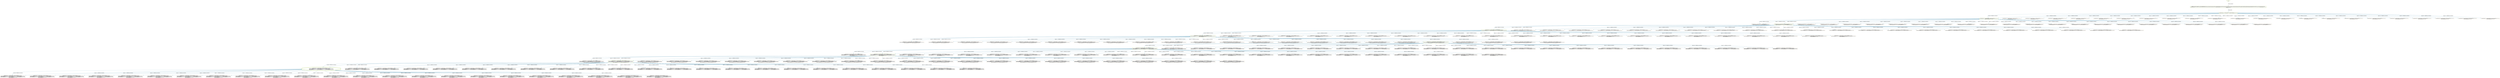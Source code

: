 digraph "visited_states" {
	graph [
		fontsize = "14"
		fontname = "Times-Roman"
		fontcolor = "black"
		nodesep = "1.5"
		ranksep = "1.5"
	]
	node [
		fontsize = "14"
		fontname = "Times-Roman"
		fontcolor = "black"
		shape = "ellipse"
		style = "solid"
	]
	edge [
		fontsize = "14"
		fontname = "Times-Roman"
		fontcolor = "black"
		style = "solid"
	]
	"root" [
		fontsize = "12"
		fontname = "Times-Roman"
		fontcolor = "black"
		penwidth = "2"
		label = "root"
		shape = "invtriangle"
		style = "solid"
		color = "#99BF38"
	]
	"0" [
		fontsize = "12"
		fontname = "Times-Roman"
		fontcolor = "black"
		penwidth = "2"
		label = "mazeX = \{1,2,3,4,5,6,7\},mazeY = \{1,2,3,4,5\},mazeStructure = \{(1\|-\>1),(1\|-\>2),(1\|-\>3),(1\|-\>4),(1\|-\>5),(2\|-\>1),(2\|-\>2),(2\|-\>3),(2\|-\>4),(2\|-\>5),(3\|-\>1),(3\|-\>2),(3\|-\>3),(3\|-\>4),(3\|-\>5),(4\|-\>1),(4\|-\>2),(4\|-\>3),(4\|-\>4),(4\|-\>5),(5\|-\>1),(5\|-\>2),(5\|-\>3),(5\|-\>4),(5\|-\>5),(6\|-\>1),(6\|-\>2),(6\|-\>3),(6\|-\>4),(6\|-\>5),(7\|-\>1),(7\|-\>2),(7\|-\>3),(7\|-\>4),(7\|-\>5)\},\ninternalMazeWalls = \{(1\|-\>3),(2\|-\>1),(2\|-\>3),(2\|-\>5),(3\|-\>3),(4\|-\>2),(4\|-\>3),(4\|-\>4),(6\|-\>1),(6\|-\>2),(6\|-\>4),(7\|-\>4)\},emptyMazeSquares = \{(1\|-\>1),(1\|-\>2),(1\|-\>4),(1\|-\>5),(2\|-\>2),(2\|-\>4),(3\|-\>1),(3\|-\>2),(3\|-\>4),(3\|-\>5),(4\|-\>1),(4\|-\>5),(5\|-\>1),(5\|-\>2),(5\|-\>3),(5\|-\>4),(5\|-\>5),(6\|-\>3),(6\|-\>5),(7\|-\>1),(7\|-\>2),(7\|-\>3),(7\|-\>5)\},entranceSquare = (1\|-\>1),\nexitSquare = (1\|-\>5)"
		shape = "box"
		style = "solid"
		color = "#99BF38"
	]
	"1" [
		fontsize = "12"
		fontname = "Times-Roman"
		fontcolor = "black"
		penwidth = "2"
		label = "currentXLocation = 1,currentYLocation = 1,robotMovementHistory(1) = (1\|-\>1)"
		shape = "box"
		style = "solid"
		color = "#99BF38"
	]
	"2" [
		fontsize = "12"
		fontname = "Times-Roman"
		fontcolor = "black"
		penwidth = "2"
		label = "currentXLocation = 1,currentYLocation = 2,robotMovementHistory(1) = (1\|-\>1),\nrobotMovementHistory(2) = (1\|-\>2)"
		shape = "box"
		style = "solid"
		color = "#99BF38"
	]
	"3" [
		fontsize = "12"
		fontname = "Times-Roman"
		fontcolor = "black"
		penwidth = "2"
		label = "currentXLocation = 1,currentYLocation = 1,robotMovementHistory(1) = (1\|-\>1),\nrobotMovementHistory(2) = (1\|-\>1)"
		shape = "box"
		style = "solid"
		color = "#F4E3C1"
	]
	"4" [
		fontsize = "12"
		fontname = "Times-Roman"
		fontcolor = "black"
		penwidth = "2"
		label = "currentXLocation = 3,currentYLocation = 1,robotMovementHistory(1) = (1\|-\>1),\nrobotMovementHistory(2) = (3\|-\>1)"
		shape = "box"
		style = "solid"
		color = "#F4E3C1"
	]
	"5" [
		fontsize = "12"
		fontname = "Times-Roman"
		fontcolor = "black"
		penwidth = "2"
		label = "currentXLocation = 4,currentYLocation = 1,robotMovementHistory(1) = (1\|-\>1),\nrobotMovementHistory(2) = (4\|-\>1)"
		shape = "box"
		style = "solid"
		color = "#F4E3C1"
	]
	"6" [
		fontsize = "12"
		fontname = "Times-Roman"
		fontcolor = "black"
		penwidth = "2"
		label = "currentXLocation = 5,currentYLocation = 1,robotMovementHistory(1) = (1\|-\>1),\nrobotMovementHistory(2) = (5\|-\>1)"
		shape = "box"
		style = "solid"
		color = "#F4E3C1"
	]
	"7" [
		fontsize = "12"
		fontname = "Times-Roman"
		fontcolor = "black"
		penwidth = "2"
		label = "currentXLocation = 7,currentYLocation = 1,robotMovementHistory(1) = (1\|-\>1),\nrobotMovementHistory(2) = (7\|-\>1)"
		shape = "box"
		style = "solid"
		color = "#F4E3C1"
	]
	"8" [
		fontsize = "12"
		fontname = "Times-Roman"
		fontcolor = "black"
		penwidth = "2"
		label = "currentXLocation = 2,currentYLocation = 2,robotMovementHistory(1) = (1\|-\>1),\nrobotMovementHistory(2) = (2\|-\>2)"
		shape = "box"
		style = "solid"
		color = "#F4E3C1"
	]
	"9" [
		fontsize = "12"
		fontname = "Times-Roman"
		fontcolor = "black"
		penwidth = "2"
		label = "currentXLocation = 3,currentYLocation = 2,robotMovementHistory(1) = (1\|-\>1),\nrobotMovementHistory(2) = (3\|-\>2)"
		shape = "box"
		style = "solid"
		color = "#F4E3C1"
	]
	"10" [
		fontsize = "12"
		fontname = "Times-Roman"
		fontcolor = "black"
		penwidth = "2"
		label = "currentXLocation = 5,currentYLocation = 2,robotMovementHistory(1) = (1\|-\>1),\nrobotMovementHistory(2) = (5\|-\>2)"
		shape = "box"
		style = "solid"
		color = "#F4E3C1"
	]
	"11" [
		fontsize = "12"
		fontname = "Times-Roman"
		fontcolor = "black"
		penwidth = "2"
		label = "currentXLocation = 7,currentYLocation = 2,robotMovementHistory(1) = (1\|-\>1),\nrobotMovementHistory(2) = (7\|-\>2)"
		shape = "box"
		style = "solid"
		color = "#F4E3C1"
	]
	"12" [
		fontsize = "12"
		fontname = "Times-Roman"
		fontcolor = "black"
		penwidth = "2"
		label = "currentXLocation = 5,currentYLocation = 3,robotMovementHistory(1) = (1\|-\>1),\nrobotMovementHistory(2) = (5\|-\>3)"
		shape = "box"
		style = "solid"
		color = "#F4E3C1"
	]
	"13" [
		fontsize = "12"
		fontname = "Times-Roman"
		fontcolor = "black"
		penwidth = "2"
		label = "currentXLocation = 6,currentYLocation = 3,robotMovementHistory(1) = (1\|-\>1),\nrobotMovementHistory(2) = (6\|-\>3)"
		shape = "box"
		style = "solid"
		color = "#F4E3C1"
	]
	"14" [
		fontsize = "12"
		fontname = "Times-Roman"
		fontcolor = "black"
		penwidth = "2"
		label = "currentXLocation = 7,currentYLocation = 3,robotMovementHistory(1) = (1\|-\>1),\nrobotMovementHistory(2) = (7\|-\>3)"
		shape = "box"
		style = "solid"
		color = "#F4E3C1"
	]
	"15" [
		fontsize = "12"
		fontname = "Times-Roman"
		fontcolor = "black"
		penwidth = "2"
		label = "currentXLocation = 1,currentYLocation = 4,robotMovementHistory(1) = (1\|-\>1),\nrobotMovementHistory(2) = (1\|-\>4)"
		shape = "box"
		style = "solid"
		color = "#F4E3C1"
	]
	"16" [
		fontsize = "12"
		fontname = "Times-Roman"
		fontcolor = "black"
		penwidth = "2"
		label = "currentXLocation = 2,currentYLocation = 4,robotMovementHistory(1) = (1\|-\>1),\nrobotMovementHistory(2) = (2\|-\>4)"
		shape = "box"
		style = "solid"
		color = "#F4E3C1"
	]
	"17" [
		fontsize = "12"
		fontname = "Times-Roman"
		fontcolor = "black"
		penwidth = "2"
		label = "currentXLocation = 3,currentYLocation = 4,robotMovementHistory(1) = (1\|-\>1),\nrobotMovementHistory(2) = (3\|-\>4)"
		shape = "box"
		style = "solid"
		color = "#F4E3C1"
	]
	"18" [
		fontsize = "12"
		fontname = "Times-Roman"
		fontcolor = "black"
		penwidth = "2"
		label = "currentXLocation = 5,currentYLocation = 4,robotMovementHistory(1) = (1\|-\>1),\nrobotMovementHistory(2) = (5\|-\>4)"
		shape = "box"
		style = "solid"
		color = "#F4E3C1"
	]
	"19" [
		fontsize = "12"
		fontname = "Times-Roman"
		fontcolor = "black"
		penwidth = "2"
		label = "currentXLocation = 1,currentYLocation = 5,robotMovementHistory(1) = (1\|-\>1),\nrobotMovementHistory(2) = (1\|-\>5)"
		shape = "box"
		style = "solid"
		color = "#F4E3C1"
	]
	"20" [
		fontsize = "12"
		fontname = "Times-Roman"
		fontcolor = "black"
		penwidth = "2"
		label = "currentXLocation = 3,currentYLocation = 5,robotMovementHistory(1) = (1\|-\>1),\nrobotMovementHistory(2) = (3\|-\>5)"
		shape = "box"
		style = "solid"
		color = "#F4E3C1"
	]
	"21" [
		fontsize = "12"
		fontname = "Times-Roman"
		fontcolor = "black"
		penwidth = "2"
		label = "currentXLocation = 4,currentYLocation = 5,robotMovementHistory(1) = (1\|-\>1),\nrobotMovementHistory(2) = (4\|-\>5)"
		shape = "box"
		style = "solid"
		color = "#F4E3C1"
	]
	"22" [
		fontsize = "12"
		fontname = "Times-Roman"
		fontcolor = "black"
		penwidth = "2"
		label = "currentXLocation = 5,currentYLocation = 5,robotMovementHistory(1) = (1\|-\>1),\nrobotMovementHistory(2) = (5\|-\>5)"
		shape = "box"
		style = "solid"
		color = "#F4E3C1"
	]
	"23" [
		fontsize = "12"
		fontname = "Times-Roman"
		fontcolor = "black"
		penwidth = "2"
		label = "currentXLocation = 6,currentYLocation = 5,robotMovementHistory(1) = (1\|-\>1),\nrobotMovementHistory(2) = (6\|-\>5)"
		shape = "box"
		style = "solid"
		color = "#F4E3C1"
	]
	"24" [
		fontsize = "12"
		fontname = "Times-Roman"
		fontcolor = "black"
		penwidth = "2"
		label = "currentXLocation = 7,currentYLocation = 5,robotMovementHistory(1) = (1\|-\>1),\nrobotMovementHistory(2) = (7\|-\>5)"
		shape = "box"
		style = "solid"
		color = "#F4E3C1"
	]
	"25" [
		fontsize = "12"
		fontname = "Times-Roman"
		fontcolor = "black"
		penwidth = "2"
		label = "currentXLocation = 1,currentYLocation = 1,robotMovementHistory(1) = (1\|-\>1),\nrobotMovementHistory(2) = (1\|-\>2),robotMovementHistory(3) = (1\|-\>1)"
		shape = "box"
		style = "solid"
		color = "#F4E3C1"
	]
	"26" [
		fontsize = "12"
		fontname = "Times-Roman"
		fontcolor = "black"
		penwidth = "2"
		label = "currentXLocation = 2,currentYLocation = 2,robotMovementHistory(1) = (1\|-\>1),\nrobotMovementHistory(2) = (1\|-\>2),robotMovementHistory(3) = (2\|-\>2)"
		shape = "box"
		style = "solid"
		color = "#99BF38"
	]
	"27" [
		fontsize = "12"
		fontname = "Times-Roman"
		fontcolor = "black"
		penwidth = "2"
		label = "currentXLocation = 3,currentYLocation = 1,robotMovementHistory(1) = (1\|-\>1),\nrobotMovementHistory(2) = (1\|-\>2),robotMovementHistory(3) = (3\|-\>1)"
		shape = "box"
		style = "solid"
		color = "#F4E3C1"
	]
	"28" [
		fontsize = "12"
		fontname = "Times-Roman"
		fontcolor = "black"
		penwidth = "2"
		label = "currentXLocation = 4,currentYLocation = 1,robotMovementHistory(1) = (1\|-\>1),\nrobotMovementHistory(2) = (1\|-\>2),robotMovementHistory(3) = (4\|-\>1)"
		shape = "box"
		style = "solid"
		color = "#F4E3C1"
	]
	"29" [
		fontsize = "12"
		fontname = "Times-Roman"
		fontcolor = "black"
		penwidth = "2"
		label = "currentXLocation = 5,currentYLocation = 1,robotMovementHistory(1) = (1\|-\>1),\nrobotMovementHistory(2) = (1\|-\>2),robotMovementHistory(3) = (5\|-\>1)"
		shape = "box"
		style = "solid"
		color = "#F4E3C1"
	]
	"30" [
		fontsize = "12"
		fontname = "Times-Roman"
		fontcolor = "black"
		penwidth = "2"
		label = "currentXLocation = 7,currentYLocation = 1,robotMovementHistory(1) = (1\|-\>1),\nrobotMovementHistory(2) = (1\|-\>2),robotMovementHistory(3) = (7\|-\>1)"
		shape = "box"
		style = "solid"
		color = "#F4E3C1"
	]
	"31" [
		fontsize = "12"
		fontname = "Times-Roman"
		fontcolor = "black"
		penwidth = "2"
		label = "currentXLocation = 1,currentYLocation = 2,robotMovementHistory(1) = (1\|-\>1),\nrobotMovementHistory(2) = (1\|-\>2),robotMovementHistory(3) = (1\|-\>2)"
		shape = "box"
		style = "solid"
		color = "#F4E3C1"
	]
	"32" [
		fontsize = "12"
		fontname = "Times-Roman"
		fontcolor = "black"
		penwidth = "2"
		label = "currentXLocation = 3,currentYLocation = 2,robotMovementHistory(1) = (1\|-\>1),\nrobotMovementHistory(2) = (1\|-\>2),robotMovementHistory(3) = (3\|-\>2)"
		shape = "box"
		style = "solid"
		color = "#F4E3C1"
	]
	"33" [
		fontsize = "12"
		fontname = "Times-Roman"
		fontcolor = "black"
		penwidth = "2"
		label = "currentXLocation = 5,currentYLocation = 2,robotMovementHistory(1) = (1\|-\>1),\nrobotMovementHistory(2) = (1\|-\>2),robotMovementHistory(3) = (5\|-\>2)"
		shape = "box"
		style = "solid"
		color = "#F4E3C1"
	]
	"34" [
		fontsize = "12"
		fontname = "Times-Roman"
		fontcolor = "black"
		penwidth = "2"
		label = "currentXLocation = 7,currentYLocation = 2,robotMovementHistory(1) = (1\|-\>1),\nrobotMovementHistory(2) = (1\|-\>2),robotMovementHistory(3) = (7\|-\>2)"
		shape = "box"
		style = "solid"
		color = "#F4E3C1"
	]
	"35" [
		fontsize = "12"
		fontname = "Times-Roman"
		fontcolor = "black"
		penwidth = "2"
		label = "currentXLocation = 5,currentYLocation = 3,robotMovementHistory(1) = (1\|-\>1),\nrobotMovementHistory(2) = (1\|-\>2),robotMovementHistory(3) = (5\|-\>3)"
		shape = "box"
		style = "solid"
		color = "#F4E3C1"
	]
	"36" [
		fontsize = "12"
		fontname = "Times-Roman"
		fontcolor = "black"
		penwidth = "2"
		label = "currentXLocation = 6,currentYLocation = 3,robotMovementHistory(1) = (1\|-\>1),\nrobotMovementHistory(2) = (1\|-\>2),robotMovementHistory(3) = (6\|-\>3)"
		shape = "box"
		style = "solid"
		color = "#F4E3C1"
	]
	"37" [
		fontsize = "12"
		fontname = "Times-Roman"
		fontcolor = "black"
		penwidth = "2"
		label = "currentXLocation = 7,currentYLocation = 3,robotMovementHistory(1) = (1\|-\>1),\nrobotMovementHistory(2) = (1\|-\>2),robotMovementHistory(3) = (7\|-\>3)"
		shape = "box"
		style = "solid"
		color = "#F4E3C1"
	]
	"38" [
		fontsize = "12"
		fontname = "Times-Roman"
		fontcolor = "black"
		penwidth = "2"
		label = "currentXLocation = 1,currentYLocation = 4,robotMovementHistory(1) = (1\|-\>1),\nrobotMovementHistory(2) = (1\|-\>2),robotMovementHistory(3) = (1\|-\>4)"
		shape = "box"
		style = "solid"
		color = "#F4E3C1"
	]
	"39" [
		fontsize = "12"
		fontname = "Times-Roman"
		fontcolor = "black"
		penwidth = "2"
		label = "currentXLocation = 2,currentYLocation = 4,robotMovementHistory(1) = (1\|-\>1),\nrobotMovementHistory(2) = (1\|-\>2),robotMovementHistory(3) = (2\|-\>4)"
		shape = "box"
		style = "solid"
		color = "#F4E3C1"
	]
	"40" [
		fontsize = "12"
		fontname = "Times-Roman"
		fontcolor = "black"
		penwidth = "2"
		label = "currentXLocation = 3,currentYLocation = 4,robotMovementHistory(1) = (1\|-\>1),\nrobotMovementHistory(2) = (1\|-\>2),robotMovementHistory(3) = (3\|-\>4)"
		shape = "box"
		style = "solid"
		color = "#F4E3C1"
	]
	"41" [
		fontsize = "12"
		fontname = "Times-Roman"
		fontcolor = "black"
		penwidth = "2"
		label = "currentXLocation = 5,currentYLocation = 4,robotMovementHistory(1) = (1\|-\>1),\nrobotMovementHistory(2) = (1\|-\>2),robotMovementHistory(3) = (5\|-\>4)"
		shape = "box"
		style = "solid"
		color = "#F4E3C1"
	]
	"42" [
		fontsize = "12"
		fontname = "Times-Roman"
		fontcolor = "black"
		penwidth = "2"
		label = "currentXLocation = 1,currentYLocation = 5,robotMovementHistory(1) = (1\|-\>1),\nrobotMovementHistory(2) = (1\|-\>2),robotMovementHistory(3) = (1\|-\>5)"
		shape = "box"
		style = "solid"
		color = "#F4E3C1"
	]
	"43" [
		fontsize = "12"
		fontname = "Times-Roman"
		fontcolor = "black"
		penwidth = "2"
		label = "currentXLocation = 3,currentYLocation = 5,robotMovementHistory(1) = (1\|-\>1),\nrobotMovementHistory(2) = (1\|-\>2),robotMovementHistory(3) = (3\|-\>5)"
		shape = "box"
		style = "solid"
		color = "#F4E3C1"
	]
	"44" [
		fontsize = "12"
		fontname = "Times-Roman"
		fontcolor = "black"
		penwidth = "2"
		label = "currentXLocation = 4,currentYLocation = 5,robotMovementHistory(1) = (1\|-\>1),\nrobotMovementHistory(2) = (1\|-\>2),robotMovementHistory(3) = (4\|-\>5)"
		shape = "box"
		style = "solid"
		color = "#F4E3C1"
	]
	"45" [
		fontsize = "12"
		fontname = "Times-Roman"
		fontcolor = "black"
		penwidth = "2"
		label = "currentXLocation = 5,currentYLocation = 5,robotMovementHistory(1) = (1\|-\>1),\nrobotMovementHistory(2) = (1\|-\>2),robotMovementHistory(3) = (5\|-\>5)"
		shape = "box"
		style = "solid"
		color = "#F4E3C1"
	]
	"46" [
		fontsize = "12"
		fontname = "Times-Roman"
		fontcolor = "black"
		penwidth = "2"
		label = "currentXLocation = 6,currentYLocation = 5,robotMovementHistory(1) = (1\|-\>1),\nrobotMovementHistory(2) = (1\|-\>2),robotMovementHistory(3) = (6\|-\>5)"
		shape = "box"
		style = "solid"
		color = "#F4E3C1"
	]
	"47" [
		fontsize = "12"
		fontname = "Times-Roman"
		fontcolor = "black"
		penwidth = "2"
		label = "currentXLocation = 7,currentYLocation = 5,robotMovementHistory(1) = (1\|-\>1),\nrobotMovementHistory(2) = (1\|-\>2),robotMovementHistory(3) = (7\|-\>5)"
		shape = "box"
		style = "solid"
		color = "#F4E3C1"
	]
	"48" [
		fontsize = "12"
		fontname = "Times-Roman"
		fontcolor = "black"
		penwidth = "2"
		label = "currentXLocation = 3,currentYLocation = 2,robotMovementHistory(1) = (1\|-\>1),\nrobotMovementHistory(2) = (1\|-\>2),robotMovementHistory(3) = (2\|-\>2),robotMovementHistory(4) = (3\|-\>2)"
		shape = "box"
		style = "solid"
		color = "#99BF38"
	]
	"49" [
		fontsize = "12"
		fontname = "Times-Roman"
		fontcolor = "black"
		penwidth = "2"
		label = "currentXLocation = 1,currentYLocation = 2,robotMovementHistory(1) = (1\|-\>1),\nrobotMovementHistory(2) = (1\|-\>2),robotMovementHistory(3) = (2\|-\>2),robotMovementHistory(4) = (1\|-\>2)"
		shape = "box"
		style = "solid"
		color = "#F4E3C1"
	]
	"50" [
		fontsize = "12"
		fontname = "Times-Roman"
		fontcolor = "black"
		penwidth = "2"
		label = "currentXLocation = 1,currentYLocation = 1,robotMovementHistory(1) = (1\|-\>1),\nrobotMovementHistory(2) = (1\|-\>2),robotMovementHistory(3) = (2\|-\>2),robotMovementHistory(4) = (1\|-\>1)"
		shape = "box"
		style = "solid"
		color = "#F4E3C1"
	]
	"51" [
		fontsize = "12"
		fontname = "Times-Roman"
		fontcolor = "black"
		penwidth = "2"
		label = "currentXLocation = 3,currentYLocation = 1,robotMovementHistory(1) = (1\|-\>1),\nrobotMovementHistory(2) = (1\|-\>2),robotMovementHistory(3) = (2\|-\>2),robotMovementHistory(4) = (3\|-\>1)"
		shape = "box"
		style = "solid"
		color = "#F4E3C1"
	]
	"52" [
		fontsize = "12"
		fontname = "Times-Roman"
		fontcolor = "black"
		penwidth = "2"
		label = "currentXLocation = 4,currentYLocation = 1,robotMovementHistory(1) = (1\|-\>1),\nrobotMovementHistory(2) = (1\|-\>2),robotMovementHistory(3) = (2\|-\>2),robotMovementHistory(4) = (4\|-\>1)"
		shape = "box"
		style = "solid"
		color = "#F4E3C1"
	]
	"53" [
		fontsize = "12"
		fontname = "Times-Roman"
		fontcolor = "black"
		penwidth = "2"
		label = "currentXLocation = 5,currentYLocation = 1,robotMovementHistory(1) = (1\|-\>1),\nrobotMovementHistory(2) = (1\|-\>2),robotMovementHistory(3) = (2\|-\>2),robotMovementHistory(4) = (5\|-\>1)"
		shape = "box"
		style = "solid"
		color = "#F4E3C1"
	]
	"54" [
		fontsize = "12"
		fontname = "Times-Roman"
		fontcolor = "black"
		penwidth = "2"
		label = "currentXLocation = 7,currentYLocation = 1,robotMovementHistory(1) = (1\|-\>1),\nrobotMovementHistory(2) = (1\|-\>2),robotMovementHistory(3) = (2\|-\>2),robotMovementHistory(4) = (7\|-\>1)"
		shape = "box"
		style = "solid"
		color = "#F4E3C1"
	]
	"55" [
		fontsize = "12"
		fontname = "Times-Roman"
		fontcolor = "black"
		penwidth = "2"
		label = "currentXLocation = 2,currentYLocation = 2,robotMovementHistory(1) = (1\|-\>1),\nrobotMovementHistory(2) = (1\|-\>2),robotMovementHistory(3) = (2\|-\>2),robotMovementHistory(4) = (2\|-\>2)"
		shape = "box"
		style = "solid"
		color = "#F4E3C1"
	]
	"56" [
		fontsize = "12"
		fontname = "Times-Roman"
		fontcolor = "black"
		penwidth = "2"
		label = "currentXLocation = 5,currentYLocation = 2,robotMovementHistory(1) = (1\|-\>1),\nrobotMovementHistory(2) = (1\|-\>2),robotMovementHistory(3) = (2\|-\>2),robotMovementHistory(4) = (5\|-\>2)"
		shape = "box"
		style = "solid"
		color = "#F4E3C1"
	]
	"57" [
		fontsize = "12"
		fontname = "Times-Roman"
		fontcolor = "black"
		penwidth = "2"
		label = "currentXLocation = 7,currentYLocation = 2,robotMovementHistory(1) = (1\|-\>1),\nrobotMovementHistory(2) = (1\|-\>2),robotMovementHistory(3) = (2\|-\>2),robotMovementHistory(4) = (7\|-\>2)"
		shape = "box"
		style = "solid"
		color = "#F4E3C1"
	]
	"58" [
		fontsize = "12"
		fontname = "Times-Roman"
		fontcolor = "black"
		penwidth = "2"
		label = "currentXLocation = 5,currentYLocation = 3,robotMovementHistory(1) = (1\|-\>1),\nrobotMovementHistory(2) = (1\|-\>2),robotMovementHistory(3) = (2\|-\>2),robotMovementHistory(4) = (5\|-\>3)"
		shape = "box"
		style = "solid"
		color = "#F4E3C1"
	]
	"59" [
		fontsize = "12"
		fontname = "Times-Roman"
		fontcolor = "black"
		penwidth = "2"
		label = "currentXLocation = 6,currentYLocation = 3,robotMovementHistory(1) = (1\|-\>1),\nrobotMovementHistory(2) = (1\|-\>2),robotMovementHistory(3) = (2\|-\>2),robotMovementHistory(4) = (6\|-\>3)"
		shape = "box"
		style = "solid"
		color = "#F4E3C1"
	]
	"60" [
		fontsize = "12"
		fontname = "Times-Roman"
		fontcolor = "black"
		penwidth = "2"
		label = "currentXLocation = 7,currentYLocation = 3,robotMovementHistory(1) = (1\|-\>1),\nrobotMovementHistory(2) = (1\|-\>2),robotMovementHistory(3) = (2\|-\>2),robotMovementHistory(4) = (7\|-\>3)"
		shape = "box"
		style = "solid"
		color = "#F4E3C1"
	]
	"61" [
		fontsize = "12"
		fontname = "Times-Roman"
		fontcolor = "black"
		penwidth = "2"
		label = "currentXLocation = 1,currentYLocation = 4,robotMovementHistory(1) = (1\|-\>1),\nrobotMovementHistory(2) = (1\|-\>2),robotMovementHistory(3) = (2\|-\>2),robotMovementHistory(4) = (1\|-\>4)"
		shape = "box"
		style = "solid"
		color = "#F4E3C1"
	]
	"62" [
		fontsize = "12"
		fontname = "Times-Roman"
		fontcolor = "black"
		penwidth = "2"
		label = "currentXLocation = 2,currentYLocation = 4,robotMovementHistory(1) = (1\|-\>1),\nrobotMovementHistory(2) = (1\|-\>2),robotMovementHistory(3) = (2\|-\>2),robotMovementHistory(4) = (2\|-\>4)"
		shape = "box"
		style = "solid"
		color = "#F4E3C1"
	]
	"63" [
		fontsize = "12"
		fontname = "Times-Roman"
		fontcolor = "black"
		penwidth = "2"
		label = "currentXLocation = 3,currentYLocation = 4,robotMovementHistory(1) = (1\|-\>1),\nrobotMovementHistory(2) = (1\|-\>2),robotMovementHistory(3) = (2\|-\>2),robotMovementHistory(4) = (3\|-\>4)"
		shape = "box"
		style = "solid"
		color = "#F4E3C1"
	]
	"64" [
		fontsize = "12"
		fontname = "Times-Roman"
		fontcolor = "black"
		penwidth = "2"
		label = "currentXLocation = 5,currentYLocation = 4,robotMovementHistory(1) = (1\|-\>1),\nrobotMovementHistory(2) = (1\|-\>2),robotMovementHistory(3) = (2\|-\>2),robotMovementHistory(4) = (5\|-\>4)"
		shape = "box"
		style = "solid"
		color = "#F4E3C1"
	]
	"65" [
		fontsize = "12"
		fontname = "Times-Roman"
		fontcolor = "black"
		penwidth = "2"
		label = "currentXLocation = 1,currentYLocation = 5,robotMovementHistory(1) = (1\|-\>1),\nrobotMovementHistory(2) = (1\|-\>2),robotMovementHistory(3) = (2\|-\>2),robotMovementHistory(4) = (1\|-\>5)"
		shape = "box"
		style = "solid"
		color = "#F4E3C1"
	]
	"66" [
		fontsize = "12"
		fontname = "Times-Roman"
		fontcolor = "black"
		penwidth = "2"
		label = "currentXLocation = 3,currentYLocation = 5,robotMovementHistory(1) = (1\|-\>1),\nrobotMovementHistory(2) = (1\|-\>2),robotMovementHistory(3) = (2\|-\>2),robotMovementHistory(4) = (3\|-\>5)"
		shape = "box"
		style = "solid"
		color = "#F4E3C1"
	]
	"67" [
		fontsize = "12"
		fontname = "Times-Roman"
		fontcolor = "black"
		penwidth = "2"
		label = "currentXLocation = 4,currentYLocation = 5,robotMovementHistory(1) = (1\|-\>1),\nrobotMovementHistory(2) = (1\|-\>2),robotMovementHistory(3) = (2\|-\>2),robotMovementHistory(4) = (4\|-\>5)"
		shape = "box"
		style = "solid"
		color = "#F4E3C1"
	]
	"68" [
		fontsize = "12"
		fontname = "Times-Roman"
		fontcolor = "black"
		penwidth = "2"
		label = "currentXLocation = 5,currentYLocation = 5,robotMovementHistory(1) = (1\|-\>1),\nrobotMovementHistory(2) = (1\|-\>2),robotMovementHistory(3) = (2\|-\>2),robotMovementHistory(4) = (5\|-\>5)"
		shape = "box"
		style = "solid"
		color = "#F4E3C1"
	]
	"69" [
		fontsize = "12"
		fontname = "Times-Roman"
		fontcolor = "black"
		penwidth = "2"
		label = "currentXLocation = 6,currentYLocation = 5,robotMovementHistory(1) = (1\|-\>1),\nrobotMovementHistory(2) = (1\|-\>2),robotMovementHistory(3) = (2\|-\>2),robotMovementHistory(4) = (6\|-\>5)"
		shape = "box"
		style = "solid"
		color = "#F4E3C1"
	]
	"70" [
		fontsize = "12"
		fontname = "Times-Roman"
		fontcolor = "black"
		penwidth = "2"
		label = "currentXLocation = 7,currentYLocation = 5,robotMovementHistory(1) = (1\|-\>1),\nrobotMovementHistory(2) = (1\|-\>2),robotMovementHistory(3) = (2\|-\>2),robotMovementHistory(4) = (7\|-\>5)"
		shape = "box"
		style = "solid"
		color = "#F4E3C1"
	]
	"71" [
		fontsize = "12"
		fontname = "Times-Roman"
		fontcolor = "black"
		penwidth = "2"
		label = "currentXLocation = 3,currentYLocation = 1,robotMovementHistory(1) = (1\|-\>1),\nrobotMovementHistory(2) = (1\|-\>2),robotMovementHistory(3) = (2\|-\>2),robotMovementHistory(4) = (3\|-\>2),\nrobotMovementHistory(5) = (3\|-\>1)"
		shape = "box"
		style = "solid"
		color = "#99BF38"
	]
	"72" [
		fontsize = "12"
		fontname = "Times-Roman"
		fontcolor = "black"
		penwidth = "2"
		label = "currentXLocation = 2,currentYLocation = 2,robotMovementHistory(1) = (1\|-\>1),\nrobotMovementHistory(2) = (1\|-\>2),robotMovementHistory(3) = (2\|-\>2),robotMovementHistory(4) = (3\|-\>2),\nrobotMovementHistory(5) = (2\|-\>2)"
		shape = "box"
		style = "solid"
		color = "#F4E3C1"
	]
	"73" [
		fontsize = "12"
		fontname = "Times-Roman"
		fontcolor = "black"
		penwidth = "2"
		label = "currentXLocation = 1,currentYLocation = 1,robotMovementHistory(1) = (1\|-\>1),\nrobotMovementHistory(2) = (1\|-\>2),robotMovementHistory(3) = (2\|-\>2),robotMovementHistory(4) = (3\|-\>2),\nrobotMovementHistory(5) = (1\|-\>1)"
		shape = "box"
		style = "solid"
		color = "#F4E3C1"
	]
	"74" [
		fontsize = "12"
		fontname = "Times-Roman"
		fontcolor = "black"
		penwidth = "2"
		label = "currentXLocation = 4,currentYLocation = 1,robotMovementHistory(1) = (1\|-\>1),\nrobotMovementHistory(2) = (1\|-\>2),robotMovementHistory(3) = (2\|-\>2),robotMovementHistory(4) = (3\|-\>2),\nrobotMovementHistory(5) = (4\|-\>1)"
		shape = "box"
		style = "solid"
		color = "#F4E3C1"
	]
	"75" [
		fontsize = "12"
		fontname = "Times-Roman"
		fontcolor = "black"
		penwidth = "2"
		label = "currentXLocation = 5,currentYLocation = 1,robotMovementHistory(1) = (1\|-\>1),\nrobotMovementHistory(2) = (1\|-\>2),robotMovementHistory(3) = (2\|-\>2),robotMovementHistory(4) = (3\|-\>2),\nrobotMovementHistory(5) = (5\|-\>1)"
		shape = "box"
		style = "solid"
		color = "#F4E3C1"
	]
	"76" [
		fontsize = "12"
		fontname = "Times-Roman"
		fontcolor = "black"
		penwidth = "2"
		label = "currentXLocation = 7,currentYLocation = 1,robotMovementHistory(1) = (1\|-\>1),\nrobotMovementHistory(2) = (1\|-\>2),robotMovementHistory(3) = (2\|-\>2),robotMovementHistory(4) = (3\|-\>2),\nrobotMovementHistory(5) = (7\|-\>1)"
		shape = "box"
		style = "solid"
		color = "#F4E3C1"
	]
	"77" [
		fontsize = "12"
		fontname = "Times-Roman"
		fontcolor = "black"
		penwidth = "2"
		label = "currentXLocation = 1,currentYLocation = 2,robotMovementHistory(1) = (1\|-\>1),\nrobotMovementHistory(2) = (1\|-\>2),robotMovementHistory(3) = (2\|-\>2),robotMovementHistory(4) = (3\|-\>2),\nrobotMovementHistory(5) = (1\|-\>2)"
		shape = "box"
		style = "solid"
		color = "#F4E3C1"
	]
	"78" [
		fontsize = "12"
		fontname = "Times-Roman"
		fontcolor = "black"
		penwidth = "2"
		label = "currentXLocation = 3,currentYLocation = 2,robotMovementHistory(1) = (1\|-\>1),\nrobotMovementHistory(2) = (1\|-\>2),robotMovementHistory(3) = (2\|-\>2),robotMovementHistory(4) = (3\|-\>2),\nrobotMovementHistory(5) = (3\|-\>2)"
		shape = "box"
		style = "solid"
		color = "#F4E3C1"
	]
	"79" [
		fontsize = "12"
		fontname = "Times-Roman"
		fontcolor = "black"
		penwidth = "2"
		label = "currentXLocation = 5,currentYLocation = 2,robotMovementHistory(1) = (1\|-\>1),\nrobotMovementHistory(2) = (1\|-\>2),robotMovementHistory(3) = (2\|-\>2),robotMovementHistory(4) = (3\|-\>2),\nrobotMovementHistory(5) = (5\|-\>2)"
		shape = "box"
		style = "solid"
		color = "#F4E3C1"
	]
	"80" [
		fontsize = "12"
		fontname = "Times-Roman"
		fontcolor = "black"
		penwidth = "2"
		label = "currentXLocation = 7,currentYLocation = 2,robotMovementHistory(1) = (1\|-\>1),\nrobotMovementHistory(2) = (1\|-\>2),robotMovementHistory(3) = (2\|-\>2),robotMovementHistory(4) = (3\|-\>2),\nrobotMovementHistory(5) = (7\|-\>2)"
		shape = "box"
		style = "solid"
		color = "#F4E3C1"
	]
	"81" [
		fontsize = "12"
		fontname = "Times-Roman"
		fontcolor = "black"
		penwidth = "2"
		label = "currentXLocation = 5,currentYLocation = 3,robotMovementHistory(1) = (1\|-\>1),\nrobotMovementHistory(2) = (1\|-\>2),robotMovementHistory(3) = (2\|-\>2),robotMovementHistory(4) = (3\|-\>2),\nrobotMovementHistory(5) = (5\|-\>3)"
		shape = "box"
		style = "solid"
		color = "#F4E3C1"
	]
	"82" [
		fontsize = "12"
		fontname = "Times-Roman"
		fontcolor = "black"
		penwidth = "2"
		label = "currentXLocation = 6,currentYLocation = 3,robotMovementHistory(1) = (1\|-\>1),\nrobotMovementHistory(2) = (1\|-\>2),robotMovementHistory(3) = (2\|-\>2),robotMovementHistory(4) = (3\|-\>2),\nrobotMovementHistory(5) = (6\|-\>3)"
		shape = "box"
		style = "solid"
		color = "#F4E3C1"
	]
	"83" [
		fontsize = "12"
		fontname = "Times-Roman"
		fontcolor = "black"
		penwidth = "2"
		label = "currentXLocation = 7,currentYLocation = 3,robotMovementHistory(1) = (1\|-\>1),\nrobotMovementHistory(2) = (1\|-\>2),robotMovementHistory(3) = (2\|-\>2),robotMovementHistory(4) = (3\|-\>2),\nrobotMovementHistory(5) = (7\|-\>3)"
		shape = "box"
		style = "solid"
		color = "#F4E3C1"
	]
	"84" [
		fontsize = "12"
		fontname = "Times-Roman"
		fontcolor = "black"
		penwidth = "2"
		label = "currentXLocation = 1,currentYLocation = 4,robotMovementHistory(1) = (1\|-\>1),\nrobotMovementHistory(2) = (1\|-\>2),robotMovementHistory(3) = (2\|-\>2),robotMovementHistory(4) = (3\|-\>2),\nrobotMovementHistory(5) = (1\|-\>4)"
		shape = "box"
		style = "solid"
		color = "#F4E3C1"
	]
	"85" [
		fontsize = "12"
		fontname = "Times-Roman"
		fontcolor = "black"
		penwidth = "2"
		label = "currentXLocation = 2,currentYLocation = 4,robotMovementHistory(1) = (1\|-\>1),\nrobotMovementHistory(2) = (1\|-\>2),robotMovementHistory(3) = (2\|-\>2),robotMovementHistory(4) = (3\|-\>2),\nrobotMovementHistory(5) = (2\|-\>4)"
		shape = "box"
		style = "solid"
		color = "#F4E3C1"
	]
	"86" [
		fontsize = "12"
		fontname = "Times-Roman"
		fontcolor = "black"
		penwidth = "2"
		label = "currentXLocation = 3,currentYLocation = 4,robotMovementHistory(1) = (1\|-\>1),\nrobotMovementHistory(2) = (1\|-\>2),robotMovementHistory(3) = (2\|-\>2),robotMovementHistory(4) = (3\|-\>2),\nrobotMovementHistory(5) = (3\|-\>4)"
		shape = "box"
		style = "solid"
		color = "#F4E3C1"
	]
	"87" [
		fontsize = "12"
		fontname = "Times-Roman"
		fontcolor = "black"
		penwidth = "2"
		label = "currentXLocation = 5,currentYLocation = 4,robotMovementHistory(1) = (1\|-\>1),\nrobotMovementHistory(2) = (1\|-\>2),robotMovementHistory(3) = (2\|-\>2),robotMovementHistory(4) = (3\|-\>2),\nrobotMovementHistory(5) = (5\|-\>4)"
		shape = "box"
		style = "solid"
		color = "#F4E3C1"
	]
	"88" [
		fontsize = "12"
		fontname = "Times-Roman"
		fontcolor = "black"
		penwidth = "2"
		label = "currentXLocation = 1,currentYLocation = 5,robotMovementHistory(1) = (1\|-\>1),\nrobotMovementHistory(2) = (1\|-\>2),robotMovementHistory(3) = (2\|-\>2),robotMovementHistory(4) = (3\|-\>2),\nrobotMovementHistory(5) = (1\|-\>5)"
		shape = "box"
		style = "solid"
		color = "#F4E3C1"
	]
	"89" [
		fontsize = "12"
		fontname = "Times-Roman"
		fontcolor = "black"
		penwidth = "2"
		label = "currentXLocation = 3,currentYLocation = 5,robotMovementHistory(1) = (1\|-\>1),\nrobotMovementHistory(2) = (1\|-\>2),robotMovementHistory(3) = (2\|-\>2),robotMovementHistory(4) = (3\|-\>2),\nrobotMovementHistory(5) = (3\|-\>5)"
		shape = "box"
		style = "solid"
		color = "#F4E3C1"
	]
	"90" [
		fontsize = "12"
		fontname = "Times-Roman"
		fontcolor = "black"
		penwidth = "2"
		label = "currentXLocation = 4,currentYLocation = 5,robotMovementHistory(1) = (1\|-\>1),\nrobotMovementHistory(2) = (1\|-\>2),robotMovementHistory(3) = (2\|-\>2),robotMovementHistory(4) = (3\|-\>2),\nrobotMovementHistory(5) = (4\|-\>5)"
		shape = "box"
		style = "solid"
		color = "#F4E3C1"
	]
	"91" [
		fontsize = "12"
		fontname = "Times-Roman"
		fontcolor = "black"
		penwidth = "2"
		label = "currentXLocation = 5,currentYLocation = 5,robotMovementHistory(1) = (1\|-\>1),\nrobotMovementHistory(2) = (1\|-\>2),robotMovementHistory(3) = (2\|-\>2),robotMovementHistory(4) = (3\|-\>2),\nrobotMovementHistory(5) = (5\|-\>5)"
		shape = "box"
		style = "solid"
		color = "#F4E3C1"
	]
	"92" [
		fontsize = "12"
		fontname = "Times-Roman"
		fontcolor = "black"
		penwidth = "2"
		label = "currentXLocation = 6,currentYLocation = 5,robotMovementHistory(1) = (1\|-\>1),\nrobotMovementHistory(2) = (1\|-\>2),robotMovementHistory(3) = (2\|-\>2),robotMovementHistory(4) = (3\|-\>2),\nrobotMovementHistory(5) = (6\|-\>5)"
		shape = "box"
		style = "solid"
		color = "#F4E3C1"
	]
	"93" [
		fontsize = "12"
		fontname = "Times-Roman"
		fontcolor = "black"
		penwidth = "2"
		label = "currentXLocation = 7,currentYLocation = 5,robotMovementHistory(1) = (1\|-\>1),\nrobotMovementHistory(2) = (1\|-\>2),robotMovementHistory(3) = (2\|-\>2),robotMovementHistory(4) = (3\|-\>2),\nrobotMovementHistory(5) = (7\|-\>5)"
		shape = "box"
		style = "solid"
		color = "#F4E3C1"
	]
	"94" [
		fontsize = "12"
		fontname = "Times-Roman"
		fontcolor = "black"
		penwidth = "2"
		label = "currentXLocation = 3,currentYLocation = 2,robotMovementHistory(1) = (1\|-\>1),\nrobotMovementHistory(2) = (1\|-\>2),robotMovementHistory(3) = (2\|-\>2),robotMovementHistory(4) = (3\|-\>2),\nrobotMovementHistory(5) = (3\|-\>1),robotMovementHistory(6) = (3\|-\>2)"
		shape = "box"
		style = "solid"
		color = "#F4E3C1"
	]
	"95" [
		fontsize = "12"
		fontname = "Times-Roman"
		fontcolor = "black"
		penwidth = "2"
		label = "currentXLocation = 4,currentYLocation = 1,robotMovementHistory(1) = (1\|-\>1),\nrobotMovementHistory(2) = (1\|-\>2),robotMovementHistory(3) = (2\|-\>2),robotMovementHistory(4) = (3\|-\>2),\nrobotMovementHistory(5) = (3\|-\>1),robotMovementHistory(6) = (4\|-\>1)"
		shape = "box"
		style = "solid"
		color = "#F4E3C1"
	]
	"96" [
		fontsize = "12"
		fontname = "Times-Roman"
		fontcolor = "black"
		penwidth = "2"
		label = "currentXLocation = 1,currentYLocation = 1,robotMovementHistory(1) = (1\|-\>1),\nrobotMovementHistory(2) = (1\|-\>2),robotMovementHistory(3) = (2\|-\>2),robotMovementHistory(4) = (3\|-\>2),\nrobotMovementHistory(5) = (3\|-\>1),robotMovementHistory(6) = (1\|-\>1)"
		shape = "box"
		style = "solid"
		color = "#F4E3C1"
	]
	"97" [
		fontsize = "12"
		fontname = "Times-Roman"
		fontcolor = "black"
		penwidth = "2"
		label = "currentXLocation = 3,currentYLocation = 1,robotMovementHistory(1) = (1\|-\>1),\nrobotMovementHistory(2) = (1\|-\>2),robotMovementHistory(3) = (2\|-\>2),robotMovementHistory(4) = (3\|-\>2),\nrobotMovementHistory(5) = (3\|-\>1),robotMovementHistory(6) = (3\|-\>1)"
		shape = "box"
		style = "solid"
		color = "#F4E3C1"
	]
	"98" [
		fontsize = "12"
		fontname = "Times-Roman"
		fontcolor = "black"
		penwidth = "2"
		label = "currentXLocation = 5,currentYLocation = 1,robotMovementHistory(1) = (1\|-\>1),\nrobotMovementHistory(2) = (1\|-\>2),robotMovementHistory(3) = (2\|-\>2),robotMovementHistory(4) = (3\|-\>2),\nrobotMovementHistory(5) = (3\|-\>1),robotMovementHistory(6) = (5\|-\>1)"
		shape = "box"
		style = "solid"
		color = "#F4E3C1"
	]
	"99" [
		fontsize = "12"
		fontname = "Times-Roman"
		fontcolor = "black"
		penwidth = "2"
		label = "currentXLocation = 7,currentYLocation = 1,robotMovementHistory(1) = (1\|-\>1),\nrobotMovementHistory(2) = (1\|-\>2),robotMovementHistory(3) = (2\|-\>2),robotMovementHistory(4) = (3\|-\>2),\nrobotMovementHistory(5) = (3\|-\>1),robotMovementHistory(6) = (7\|-\>1)"
		shape = "box"
		style = "solid"
		color = "#F4E3C1"
	]
	"100" [
		fontsize = "12"
		fontname = "Times-Roman"
		fontcolor = "black"
		penwidth = "2"
		label = "currentXLocation = 1,currentYLocation = 2,robotMovementHistory(1) = (1\|-\>1),\nrobotMovementHistory(2) = (1\|-\>2),robotMovementHistory(3) = (2\|-\>2),robotMovementHistory(4) = (3\|-\>2),\nrobotMovementHistory(5) = (3\|-\>1),robotMovementHistory(6) = (1\|-\>2)"
		shape = "box"
		style = "solid"
		color = "#F4E3C1"
	]
	"101" [
		fontsize = "12"
		fontname = "Times-Roman"
		fontcolor = "black"
		penwidth = "2"
		label = "currentXLocation = 2,currentYLocation = 2,robotMovementHistory(1) = (1\|-\>1),\nrobotMovementHistory(2) = (1\|-\>2),robotMovementHistory(3) = (2\|-\>2),robotMovementHistory(4) = (3\|-\>2),\nrobotMovementHistory(5) = (3\|-\>1),robotMovementHistory(6) = (2\|-\>2)"
		shape = "box"
		style = "solid"
		color = "#F4E3C1"
	]
	"102" [
		fontsize = "12"
		fontname = "Times-Roman"
		fontcolor = "black"
		penwidth = "2"
		label = "currentXLocation = 5,currentYLocation = 2,robotMovementHistory(1) = (1\|-\>1),\nrobotMovementHistory(2) = (1\|-\>2),robotMovementHistory(3) = (2\|-\>2),robotMovementHistory(4) = (3\|-\>2),\nrobotMovementHistory(5) = (3\|-\>1),robotMovementHistory(6) = (5\|-\>2)"
		shape = "box"
		style = "solid"
		color = "#F4E3C1"
	]
	"103" [
		fontsize = "12"
		fontname = "Times-Roman"
		fontcolor = "black"
		penwidth = "2"
		label = "currentXLocation = 7,currentYLocation = 2,robotMovementHistory(1) = (1\|-\>1),\nrobotMovementHistory(2) = (1\|-\>2),robotMovementHistory(3) = (2\|-\>2),robotMovementHistory(4) = (3\|-\>2),\nrobotMovementHistory(5) = (3\|-\>1),robotMovementHistory(6) = (7\|-\>2)"
		shape = "box"
		style = "solid"
		color = "#F4E3C1"
	]
	"104" [
		fontsize = "12"
		fontname = "Times-Roman"
		fontcolor = "black"
		penwidth = "2"
		label = "currentXLocation = 5,currentYLocation = 3,robotMovementHistory(1) = (1\|-\>1),\nrobotMovementHistory(2) = (1\|-\>2),robotMovementHistory(3) = (2\|-\>2),robotMovementHistory(4) = (3\|-\>2),\nrobotMovementHistory(5) = (3\|-\>1),robotMovementHistory(6) = (5\|-\>3)"
		shape = "box"
		style = "solid"
		color = "#F4E3C1"
	]
	"105" [
		fontsize = "12"
		fontname = "Times-Roman"
		fontcolor = "black"
		penwidth = "2"
		label = "currentXLocation = 6,currentYLocation = 3,robotMovementHistory(1) = (1\|-\>1),\nrobotMovementHistory(2) = (1\|-\>2),robotMovementHistory(3) = (2\|-\>2),robotMovementHistory(4) = (3\|-\>2),\nrobotMovementHistory(5) = (3\|-\>1),robotMovementHistory(6) = (6\|-\>3)"
		shape = "box"
		style = "solid"
		color = "#F4E3C1"
	]
	"106" [
		fontsize = "12"
		fontname = "Times-Roman"
		fontcolor = "black"
		penwidth = "2"
		label = "currentXLocation = 7,currentYLocation = 3,robotMovementHistory(1) = (1\|-\>1),\nrobotMovementHistory(2) = (1\|-\>2),robotMovementHistory(3) = (2\|-\>2),robotMovementHistory(4) = (3\|-\>2),\nrobotMovementHistory(5) = (3\|-\>1),robotMovementHistory(6) = (7\|-\>3)"
		shape = "box"
		style = "solid"
		color = "#F4E3C1"
	]
	"107" [
		fontsize = "12"
		fontname = "Times-Roman"
		fontcolor = "black"
		penwidth = "2"
		label = "currentXLocation = 1,currentYLocation = 4,robotMovementHistory(1) = (1\|-\>1),\nrobotMovementHistory(2) = (1\|-\>2),robotMovementHistory(3) = (2\|-\>2),robotMovementHistory(4) = (3\|-\>2),\nrobotMovementHistory(5) = (3\|-\>1),robotMovementHistory(6) = (1\|-\>4)"
		shape = "box"
		style = "solid"
		color = "#F4E3C1"
	]
	"108" [
		fontsize = "12"
		fontname = "Times-Roman"
		fontcolor = "black"
		penwidth = "2"
		label = "currentXLocation = 2,currentYLocation = 4,robotMovementHistory(1) = (1\|-\>1),\nrobotMovementHistory(2) = (1\|-\>2),robotMovementHistory(3) = (2\|-\>2),robotMovementHistory(4) = (3\|-\>2),\nrobotMovementHistory(5) = (3\|-\>1),robotMovementHistory(6) = (2\|-\>4)"
		shape = "box"
		style = "solid"
		color = "#F4E3C1"
	]
	"109" [
		fontsize = "12"
		fontname = "Times-Roman"
		fontcolor = "black"
		penwidth = "2"
		label = "currentXLocation = 3,currentYLocation = 4,robotMovementHistory(1) = (1\|-\>1),\nrobotMovementHistory(2) = (1\|-\>2),robotMovementHistory(3) = (2\|-\>2),robotMovementHistory(4) = (3\|-\>2),\nrobotMovementHistory(5) = (3\|-\>1),robotMovementHistory(6) = (3\|-\>4)"
		shape = "box"
		style = "solid"
		color = "#F4E3C1"
	]
	"110" [
		fontsize = "12"
		fontname = "Times-Roman"
		fontcolor = "black"
		penwidth = "2"
		label = "currentXLocation = 5,currentYLocation = 4,robotMovementHistory(1) = (1\|-\>1),\nrobotMovementHistory(2) = (1\|-\>2),robotMovementHistory(3) = (2\|-\>2),robotMovementHistory(4) = (3\|-\>2),\nrobotMovementHistory(5) = (3\|-\>1),robotMovementHistory(6) = (5\|-\>4)"
		shape = "box"
		style = "solid"
		color = "#F4E3C1"
	]
	"111" [
		fontsize = "12"
		fontname = "Times-Roman"
		fontcolor = "black"
		penwidth = "2"
		label = "currentXLocation = 1,currentYLocation = 5,robotMovementHistory(1) = (1\|-\>1),\nrobotMovementHistory(2) = (1\|-\>2),robotMovementHistory(3) = (2\|-\>2),robotMovementHistory(4) = (3\|-\>2),\nrobotMovementHistory(5) = (3\|-\>1),robotMovementHistory(6) = (1\|-\>5)"
		shape = "box"
		style = "solid"
		color = "#F4E3C1"
	]
	"112" [
		fontsize = "12"
		fontname = "Times-Roman"
		fontcolor = "black"
		penwidth = "2"
		label = "currentXLocation = 3,currentYLocation = 5,robotMovementHistory(1) = (1\|-\>1),\nrobotMovementHistory(2) = (1\|-\>2),robotMovementHistory(3) = (2\|-\>2),robotMovementHistory(4) = (3\|-\>2),\nrobotMovementHistory(5) = (3\|-\>1),robotMovementHistory(6) = (3\|-\>5)"
		shape = "box"
		style = "solid"
		color = "#99BF38"
	]
	"113" [
		fontsize = "12"
		fontname = "Times-Roman"
		fontcolor = "black"
		penwidth = "2"
		label = "currentXLocation = 4,currentYLocation = 5,robotMovementHistory(1) = (1\|-\>1),\nrobotMovementHistory(2) = (1\|-\>2),robotMovementHistory(3) = (2\|-\>2),robotMovementHistory(4) = (3\|-\>2),\nrobotMovementHistory(5) = (3\|-\>1),robotMovementHistory(6) = (4\|-\>5)"
		shape = "box"
		style = "solid"
		color = "#F4E3C1"
	]
	"114" [
		fontsize = "12"
		fontname = "Times-Roman"
		fontcolor = "black"
		penwidth = "2"
		label = "currentXLocation = 5,currentYLocation = 5,robotMovementHistory(1) = (1\|-\>1),\nrobotMovementHistory(2) = (1\|-\>2),robotMovementHistory(3) = (2\|-\>2),robotMovementHistory(4) = (3\|-\>2),\nrobotMovementHistory(5) = (3\|-\>1),robotMovementHistory(6) = (5\|-\>5)"
		shape = "box"
		style = "solid"
		color = "#F4E3C1"
	]
	"115" [
		fontsize = "12"
		fontname = "Times-Roman"
		fontcolor = "black"
		penwidth = "2"
		label = "currentXLocation = 6,currentYLocation = 5,robotMovementHistory(1) = (1\|-\>1),\nrobotMovementHistory(2) = (1\|-\>2),robotMovementHistory(3) = (2\|-\>2),robotMovementHistory(4) = (3\|-\>2),\nrobotMovementHistory(5) = (3\|-\>1),robotMovementHistory(6) = (6\|-\>5)"
		shape = "box"
		style = "solid"
		color = "#F4E3C1"
	]
	"116" [
		fontsize = "12"
		fontname = "Times-Roman"
		fontcolor = "black"
		penwidth = "2"
		label = "currentXLocation = 7,currentYLocation = 5,robotMovementHistory(1) = (1\|-\>1),\nrobotMovementHistory(2) = (1\|-\>2),robotMovementHistory(3) = (2\|-\>2),robotMovementHistory(4) = (3\|-\>2),\nrobotMovementHistory(5) = (3\|-\>1),robotMovementHistory(6) = (7\|-\>5)"
		shape = "box"
		style = "solid"
		color = "#F4E3C1"
	]
	"117" [
		fontsize = "12"
		fontname = "Times-Roman"
		fontcolor = "black"
		penwidth = "2"
		label = "currentXLocation = 3,currentYLocation = 4,robotMovementHistory(1) = (1\|-\>1),\nrobotMovementHistory(2) = (1\|-\>2),robotMovementHistory(3) = (2\|-\>2),robotMovementHistory(4) = (3\|-\>2),\nrobotMovementHistory(5) = (3\|-\>1),robotMovementHistory(6) = (3\|-\>5),robotMovementHistory(7) = (3\|-\>4)"
		shape = "box"
		style = "solid"
		color = "#99BF38"
	]
	"118" [
		fontsize = "12"
		fontname = "Times-Roman"
		fontcolor = "black"
		penwidth = "2"
		label = "currentXLocation = 4,currentYLocation = 5,robotMovementHistory(1) = (1\|-\>1),\nrobotMovementHistory(2) = (1\|-\>2),robotMovementHistory(3) = (2\|-\>2),robotMovementHistory(4) = (3\|-\>2),\nrobotMovementHistory(5) = (3\|-\>1),robotMovementHistory(6) = (3\|-\>5),robotMovementHistory(7) = (4\|-\>5)"
		shape = "box"
		style = "solid"
		color = "#F4E3C1"
	]
	"119" [
		fontsize = "12"
		fontname = "Times-Roman"
		fontcolor = "black"
		penwidth = "2"
		label = "currentXLocation = 1,currentYLocation = 1,robotMovementHistory(1) = (1\|-\>1),\nrobotMovementHistory(2) = (1\|-\>2),robotMovementHistory(3) = (2\|-\>2),robotMovementHistory(4) = (3\|-\>2),\nrobotMovementHistory(5) = (3\|-\>1),robotMovementHistory(6) = (3\|-\>5),robotMovementHistory(7) = (1\|-\>1)"
		shape = "box"
		style = "solid"
		color = "#F4E3C1"
	]
	"120" [
		fontsize = "12"
		fontname = "Times-Roman"
		fontcolor = "black"
		penwidth = "2"
		label = "currentXLocation = 3,currentYLocation = 1,robotMovementHistory(1) = (1\|-\>1),\nrobotMovementHistory(2) = (1\|-\>2),robotMovementHistory(3) = (2\|-\>2),robotMovementHistory(4) = (3\|-\>2),\nrobotMovementHistory(5) = (3\|-\>1),robotMovementHistory(6) = (3\|-\>5),robotMovementHistory(7) = (3\|-\>1)"
		shape = "box"
		style = "solid"
		color = "#F4E3C1"
	]
	"121" [
		fontsize = "12"
		fontname = "Times-Roman"
		fontcolor = "black"
		penwidth = "2"
		label = "currentXLocation = 4,currentYLocation = 1,robotMovementHistory(1) = (1\|-\>1),\nrobotMovementHistory(2) = (1\|-\>2),robotMovementHistory(3) = (2\|-\>2),robotMovementHistory(4) = (3\|-\>2),\nrobotMovementHistory(5) = (3\|-\>1),robotMovementHistory(6) = (3\|-\>5),robotMovementHistory(7) = (4\|-\>1)"
		shape = "box"
		style = "solid"
		color = "#F4E3C1"
	]
	"122" [
		fontsize = "12"
		fontname = "Times-Roman"
		fontcolor = "black"
		penwidth = "2"
		label = "currentXLocation = 5,currentYLocation = 1,robotMovementHistory(1) = (1\|-\>1),\nrobotMovementHistory(2) = (1\|-\>2),robotMovementHistory(3) = (2\|-\>2),robotMovementHistory(4) = (3\|-\>2),\nrobotMovementHistory(5) = (3\|-\>1),robotMovementHistory(6) = (3\|-\>5),robotMovementHistory(7) = (5\|-\>1)"
		shape = "box"
		style = "solid"
		color = "#F4E3C1"
	]
	"123" [
		fontsize = "12"
		fontname = "Times-Roman"
		fontcolor = "black"
		penwidth = "2"
		label = "currentXLocation = 7,currentYLocation = 1,robotMovementHistory(1) = (1\|-\>1),\nrobotMovementHistory(2) = (1\|-\>2),robotMovementHistory(3) = (2\|-\>2),robotMovementHistory(4) = (3\|-\>2),\nrobotMovementHistory(5) = (3\|-\>1),robotMovementHistory(6) = (3\|-\>5),robotMovementHistory(7) = (7\|-\>1)"
		shape = "box"
		style = "solid"
		color = "#F4E3C1"
	]
	"124" [
		fontsize = "12"
		fontname = "Times-Roman"
		fontcolor = "black"
		penwidth = "2"
		label = "currentXLocation = 1,currentYLocation = 2,robotMovementHistory(1) = (1\|-\>1),\nrobotMovementHistory(2) = (1\|-\>2),robotMovementHistory(3) = (2\|-\>2),robotMovementHistory(4) = (3\|-\>2),\nrobotMovementHistory(5) = (3\|-\>1),robotMovementHistory(6) = (3\|-\>5),robotMovementHistory(7) = (1\|-\>2)"
		shape = "box"
		style = "solid"
		color = "#F4E3C1"
	]
	"125" [
		fontsize = "12"
		fontname = "Times-Roman"
		fontcolor = "black"
		penwidth = "2"
		label = "currentXLocation = 2,currentYLocation = 2,robotMovementHistory(1) = (1\|-\>1),\nrobotMovementHistory(2) = (1\|-\>2),robotMovementHistory(3) = (2\|-\>2),robotMovementHistory(4) = (3\|-\>2),\nrobotMovementHistory(5) = (3\|-\>1),robotMovementHistory(6) = (3\|-\>5),robotMovementHistory(7) = (2\|-\>2)"
		shape = "box"
		style = "solid"
		color = "#F4E3C1"
	]
	"126" [
		fontsize = "12"
		fontname = "Times-Roman"
		fontcolor = "black"
		penwidth = "2"
		label = "currentXLocation = 3,currentYLocation = 2,robotMovementHistory(1) = (1\|-\>1),\nrobotMovementHistory(2) = (1\|-\>2),robotMovementHistory(3) = (2\|-\>2),robotMovementHistory(4) = (3\|-\>2),\nrobotMovementHistory(5) = (3\|-\>1),robotMovementHistory(6) = (3\|-\>5),robotMovementHistory(7) = (3\|-\>2)"
		shape = "box"
		style = "solid"
		color = "#F4E3C1"
	]
	"127" [
		fontsize = "12"
		fontname = "Times-Roman"
		fontcolor = "black"
		penwidth = "2"
		label = "currentXLocation = 5,currentYLocation = 2,robotMovementHistory(1) = (1\|-\>1),\nrobotMovementHistory(2) = (1\|-\>2),robotMovementHistory(3) = (2\|-\>2),robotMovementHistory(4) = (3\|-\>2),\nrobotMovementHistory(5) = (3\|-\>1),robotMovementHistory(6) = (3\|-\>5),robotMovementHistory(7) = (5\|-\>2)"
		shape = "box"
		style = "solid"
		color = "#F4E3C1"
	]
	"128" [
		fontsize = "12"
		fontname = "Times-Roman"
		fontcolor = "black"
		penwidth = "2"
		label = "currentXLocation = 7,currentYLocation = 2,robotMovementHistory(1) = (1\|-\>1),\nrobotMovementHistory(2) = (1\|-\>2),robotMovementHistory(3) = (2\|-\>2),robotMovementHistory(4) = (3\|-\>2),\nrobotMovementHistory(5) = (3\|-\>1),robotMovementHistory(6) = (3\|-\>5),robotMovementHistory(7) = (7\|-\>2)"
		shape = "box"
		style = "solid"
		color = "#F4E3C1"
	]
	"129" [
		fontsize = "12"
		fontname = "Times-Roman"
		fontcolor = "black"
		penwidth = "2"
		label = "currentXLocation = 5,currentYLocation = 3,robotMovementHistory(1) = (1\|-\>1),\nrobotMovementHistory(2) = (1\|-\>2),robotMovementHistory(3) = (2\|-\>2),robotMovementHistory(4) = (3\|-\>2),\nrobotMovementHistory(5) = (3\|-\>1),robotMovementHistory(6) = (3\|-\>5),robotMovementHistory(7) = (5\|-\>3)"
		shape = "box"
		style = "solid"
		color = "#F4E3C1"
	]
	"130" [
		fontsize = "12"
		fontname = "Times-Roman"
		fontcolor = "black"
		penwidth = "2"
		label = "currentXLocation = 6,currentYLocation = 3,robotMovementHistory(1) = (1\|-\>1),\nrobotMovementHistory(2) = (1\|-\>2),robotMovementHistory(3) = (2\|-\>2),robotMovementHistory(4) = (3\|-\>2),\nrobotMovementHistory(5) = (3\|-\>1),robotMovementHistory(6) = (3\|-\>5),robotMovementHistory(7) = (6\|-\>3)"
		shape = "box"
		style = "solid"
		color = "#F4E3C1"
	]
	"131" [
		fontsize = "12"
		fontname = "Times-Roman"
		fontcolor = "black"
		penwidth = "2"
		label = "currentXLocation = 7,currentYLocation = 3,robotMovementHistory(1) = (1\|-\>1),\nrobotMovementHistory(2) = (1\|-\>2),robotMovementHistory(3) = (2\|-\>2),robotMovementHistory(4) = (3\|-\>2),\nrobotMovementHistory(5) = (3\|-\>1),robotMovementHistory(6) = (3\|-\>5),robotMovementHistory(7) = (7\|-\>3)"
		shape = "box"
		style = "solid"
		color = "#F4E3C1"
	]
	"132" [
		fontsize = "12"
		fontname = "Times-Roman"
		fontcolor = "black"
		penwidth = "2"
		label = "currentXLocation = 1,currentYLocation = 4,robotMovementHistory(1) = (1\|-\>1),\nrobotMovementHistory(2) = (1\|-\>2),robotMovementHistory(3) = (2\|-\>2),robotMovementHistory(4) = (3\|-\>2),\nrobotMovementHistory(5) = (3\|-\>1),robotMovementHistory(6) = (3\|-\>5),robotMovementHistory(7) = (1\|-\>4)"
		shape = "box"
		style = "solid"
		color = "#F4E3C1"
	]
	"133" [
		fontsize = "12"
		fontname = "Times-Roman"
		fontcolor = "black"
		penwidth = "2"
		label = "currentXLocation = 2,currentYLocation = 4,robotMovementHistory(1) = (1\|-\>1),\nrobotMovementHistory(2) = (1\|-\>2),robotMovementHistory(3) = (2\|-\>2),robotMovementHistory(4) = (3\|-\>2),\nrobotMovementHistory(5) = (3\|-\>1),robotMovementHistory(6) = (3\|-\>5),robotMovementHistory(7) = (2\|-\>4)"
		shape = "box"
		style = "solid"
		color = "#F4E3C1"
	]
	"134" [
		fontsize = "12"
		fontname = "Times-Roman"
		fontcolor = "black"
		penwidth = "2"
		label = "currentXLocation = 5,currentYLocation = 4,robotMovementHistory(1) = (1\|-\>1),\nrobotMovementHistory(2) = (1\|-\>2),robotMovementHistory(3) = (2\|-\>2),robotMovementHistory(4) = (3\|-\>2),\nrobotMovementHistory(5) = (3\|-\>1),robotMovementHistory(6) = (3\|-\>5),robotMovementHistory(7) = (5\|-\>4)"
		shape = "box"
		style = "solid"
		color = "#F4E3C1"
	]
	"135" [
		fontsize = "12"
		fontname = "Times-Roman"
		fontcolor = "black"
		penwidth = "2"
		label = "currentXLocation = 1,currentYLocation = 5,robotMovementHistory(1) = (1\|-\>1),\nrobotMovementHistory(2) = (1\|-\>2),robotMovementHistory(3) = (2\|-\>2),robotMovementHistory(4) = (3\|-\>2),\nrobotMovementHistory(5) = (3\|-\>1),robotMovementHistory(6) = (3\|-\>5),robotMovementHistory(7) = (1\|-\>5)"
		shape = "box"
		style = "solid"
		color = "#F4E3C1"
	]
	"136" [
		fontsize = "12"
		fontname = "Times-Roman"
		fontcolor = "black"
		penwidth = "2"
		label = "currentXLocation = 3,currentYLocation = 5,robotMovementHistory(1) = (1\|-\>1),\nrobotMovementHistory(2) = (1\|-\>2),robotMovementHistory(3) = (2\|-\>2),robotMovementHistory(4) = (3\|-\>2),\nrobotMovementHistory(5) = (3\|-\>1),robotMovementHistory(6) = (3\|-\>5),robotMovementHistory(7) = (3\|-\>5)"
		shape = "box"
		style = "solid"
		color = "#F4E3C1"
	]
	"137" [
		fontsize = "12"
		fontname = "Times-Roman"
		fontcolor = "black"
		penwidth = "2"
		label = "currentXLocation = 5,currentYLocation = 5,robotMovementHistory(1) = (1\|-\>1),\nrobotMovementHistory(2) = (1\|-\>2),robotMovementHistory(3) = (2\|-\>2),robotMovementHistory(4) = (3\|-\>2),\nrobotMovementHistory(5) = (3\|-\>1),robotMovementHistory(6) = (3\|-\>5),robotMovementHistory(7) = (5\|-\>5)"
		shape = "box"
		style = "solid"
		color = "#F4E3C1"
	]
	"138" [
		fontsize = "12"
		fontname = "Times-Roman"
		fontcolor = "black"
		penwidth = "2"
		label = "currentXLocation = 6,currentYLocation = 5,robotMovementHistory(1) = (1\|-\>1),\nrobotMovementHistory(2) = (1\|-\>2),robotMovementHistory(3) = (2\|-\>2),robotMovementHistory(4) = (3\|-\>2),\nrobotMovementHistory(5) = (3\|-\>1),robotMovementHistory(6) = (3\|-\>5),robotMovementHistory(7) = (6\|-\>5)"
		shape = "box"
		style = "solid"
		color = "#F4E3C1"
	]
	"139" [
		fontsize = "12"
		fontname = "Times-Roman"
		fontcolor = "black"
		penwidth = "2"
		label = "currentXLocation = 7,currentYLocation = 5,robotMovementHistory(1) = (1\|-\>1),\nrobotMovementHistory(2) = (1\|-\>2),robotMovementHistory(3) = (2\|-\>2),robotMovementHistory(4) = (3\|-\>2),\nrobotMovementHistory(5) = (3\|-\>1),robotMovementHistory(6) = (3\|-\>5),robotMovementHistory(7) = (7\|-\>5)"
		shape = "box"
		style = "solid"
		color = "#F4E3C1"
	]
	"140" [
		fontsize = "12"
		fontname = "Times-Roman"
		fontcolor = "black"
		penwidth = "2"
		label = "currentXLocation = 3,currentYLocation = 5,robotMovementHistory(1) = (1\|-\>1),\nrobotMovementHistory(2) = (1\|-\>2),robotMovementHistory(3) = (2\|-\>2),robotMovementHistory(4) = (3\|-\>2),\nrobotMovementHistory(5) = (3\|-\>1),robotMovementHistory(6) = (3\|-\>5),robotMovementHistory(7) = (3\|-\>4),\nrobotMovementHistory(8) = (3\|-\>5)"
		shape = "box"
		style = "solid"
		color = "#F4E3C1"
	]
	"141" [
		fontsize = "12"
		fontname = "Times-Roman"
		fontcolor = "black"
		penwidth = "2"
		label = "currentXLocation = 2,currentYLocation = 4,robotMovementHistory(1) = (1\|-\>1),\nrobotMovementHistory(2) = (1\|-\>2),robotMovementHistory(3) = (2\|-\>2),robotMovementHistory(4) = (3\|-\>2),\nrobotMovementHistory(5) = (3\|-\>1),robotMovementHistory(6) = (3\|-\>5),robotMovementHistory(7) = (3\|-\>4),\nrobotMovementHistory(8) = (2\|-\>4)"
		shape = "box"
		style = "solid"
		color = "#99BF38"
	]
	"142" [
		fontsize = "12"
		fontname = "Times-Roman"
		fontcolor = "black"
		penwidth = "2"
		label = "currentXLocation = 1,currentYLocation = 1,robotMovementHistory(1) = (1\|-\>1),\nrobotMovementHistory(2) = (1\|-\>2),robotMovementHistory(3) = (2\|-\>2),robotMovementHistory(4) = (3\|-\>2),\nrobotMovementHistory(5) = (3\|-\>1),robotMovementHistory(6) = (3\|-\>5),robotMovementHistory(7) = (3\|-\>4),\nrobotMovementHistory(8) = (1\|-\>1)"
		shape = "box"
		style = "solid"
		color = "#F4E3C1"
	]
	"143" [
		fontsize = "12"
		fontname = "Times-Roman"
		fontcolor = "black"
		penwidth = "2"
		label = "currentXLocation = 3,currentYLocation = 1,robotMovementHistory(1) = (1\|-\>1),\nrobotMovementHistory(2) = (1\|-\>2),robotMovementHistory(3) = (2\|-\>2),robotMovementHistory(4) = (3\|-\>2),\nrobotMovementHistory(5) = (3\|-\>1),robotMovementHistory(6) = (3\|-\>5),robotMovementHistory(7) = (3\|-\>4),\nrobotMovementHistory(8) = (3\|-\>1)"
		shape = "box"
		style = "solid"
		color = "#F4E3C1"
	]
	"144" [
		fontsize = "12"
		fontname = "Times-Roman"
		fontcolor = "black"
		penwidth = "2"
		label = "currentXLocation = 4,currentYLocation = 1,robotMovementHistory(1) = (1\|-\>1),\nrobotMovementHistory(2) = (1\|-\>2),robotMovementHistory(3) = (2\|-\>2),robotMovementHistory(4) = (3\|-\>2),\nrobotMovementHistory(5) = (3\|-\>1),robotMovementHistory(6) = (3\|-\>5),robotMovementHistory(7) = (3\|-\>4),\nrobotMovementHistory(8) = (4\|-\>1)"
		shape = "box"
		style = "solid"
		color = "#F4E3C1"
	]
	"145" [
		fontsize = "12"
		fontname = "Times-Roman"
		fontcolor = "black"
		penwidth = "2"
		label = "currentXLocation = 5,currentYLocation = 1,robotMovementHistory(1) = (1\|-\>1),\nrobotMovementHistory(2) = (1\|-\>2),robotMovementHistory(3) = (2\|-\>2),robotMovementHistory(4) = (3\|-\>2),\nrobotMovementHistory(5) = (3\|-\>1),robotMovementHistory(6) = (3\|-\>5),robotMovementHistory(7) = (3\|-\>4),\nrobotMovementHistory(8) = (5\|-\>1)"
		shape = "box"
		style = "solid"
		color = "#F4E3C1"
	]
	"146" [
		fontsize = "12"
		fontname = "Times-Roman"
		fontcolor = "black"
		penwidth = "2"
		label = "currentXLocation = 7,currentYLocation = 1,robotMovementHistory(1) = (1\|-\>1),\nrobotMovementHistory(2) = (1\|-\>2),robotMovementHistory(3) = (2\|-\>2),robotMovementHistory(4) = (3\|-\>2),\nrobotMovementHistory(5) = (3\|-\>1),robotMovementHistory(6) = (3\|-\>5),robotMovementHistory(7) = (3\|-\>4),\nrobotMovementHistory(8) = (7\|-\>1)"
		shape = "box"
		style = "solid"
		color = "#F4E3C1"
	]
	"147" [
		fontsize = "12"
		fontname = "Times-Roman"
		fontcolor = "black"
		penwidth = "2"
		label = "currentXLocation = 1,currentYLocation = 2,robotMovementHistory(1) = (1\|-\>1),\nrobotMovementHistory(2) = (1\|-\>2),robotMovementHistory(3) = (2\|-\>2),robotMovementHistory(4) = (3\|-\>2),\nrobotMovementHistory(5) = (3\|-\>1),robotMovementHistory(6) = (3\|-\>5),robotMovementHistory(7) = (3\|-\>4),\nrobotMovementHistory(8) = (1\|-\>2)"
		shape = "box"
		style = "solid"
		color = "#F4E3C1"
	]
	"148" [
		fontsize = "12"
		fontname = "Times-Roman"
		fontcolor = "black"
		penwidth = "2"
		label = "currentXLocation = 2,currentYLocation = 2,robotMovementHistory(1) = (1\|-\>1),\nrobotMovementHistory(2) = (1\|-\>2),robotMovementHistory(3) = (2\|-\>2),robotMovementHistory(4) = (3\|-\>2),\nrobotMovementHistory(5) = (3\|-\>1),robotMovementHistory(6) = (3\|-\>5),robotMovementHistory(7) = (3\|-\>4),\nrobotMovementHistory(8) = (2\|-\>2)"
		shape = "box"
		style = "solid"
		color = "#F4E3C1"
	]
	"149" [
		fontsize = "12"
		fontname = "Times-Roman"
		fontcolor = "black"
		penwidth = "2"
		label = "currentXLocation = 3,currentYLocation = 2,robotMovementHistory(1) = (1\|-\>1),\nrobotMovementHistory(2) = (1\|-\>2),robotMovementHistory(3) = (2\|-\>2),robotMovementHistory(4) = (3\|-\>2),\nrobotMovementHistory(5) = (3\|-\>1),robotMovementHistory(6) = (3\|-\>5),robotMovementHistory(7) = (3\|-\>4),\nrobotMovementHistory(8) = (3\|-\>2)"
		shape = "box"
		style = "solid"
		color = "#F4E3C1"
	]
	"150" [
		fontsize = "12"
		fontname = "Times-Roman"
		fontcolor = "black"
		penwidth = "2"
		label = "currentXLocation = 5,currentYLocation = 2,robotMovementHistory(1) = (1\|-\>1),\nrobotMovementHistory(2) = (1\|-\>2),robotMovementHistory(3) = (2\|-\>2),robotMovementHistory(4) = (3\|-\>2),\nrobotMovementHistory(5) = (3\|-\>1),robotMovementHistory(6) = (3\|-\>5),robotMovementHistory(7) = (3\|-\>4),\nrobotMovementHistory(8) = (5\|-\>2)"
		shape = "box"
		style = "solid"
		color = "#F4E3C1"
	]
	"151" [
		fontsize = "12"
		fontname = "Times-Roman"
		fontcolor = "black"
		penwidth = "2"
		label = "currentXLocation = 7,currentYLocation = 2,robotMovementHistory(1) = (1\|-\>1),\nrobotMovementHistory(2) = (1\|-\>2),robotMovementHistory(3) = (2\|-\>2),robotMovementHistory(4) = (3\|-\>2),\nrobotMovementHistory(5) = (3\|-\>1),robotMovementHistory(6) = (3\|-\>5),robotMovementHistory(7) = (3\|-\>4),\nrobotMovementHistory(8) = (7\|-\>2)"
		shape = "box"
		style = "solid"
		color = "#F4E3C1"
	]
	"152" [
		fontsize = "12"
		fontname = "Times-Roman"
		fontcolor = "black"
		penwidth = "2"
		label = "currentXLocation = 5,currentYLocation = 3,robotMovementHistory(1) = (1\|-\>1),\nrobotMovementHistory(2) = (1\|-\>2),robotMovementHistory(3) = (2\|-\>2),robotMovementHistory(4) = (3\|-\>2),\nrobotMovementHistory(5) = (3\|-\>1),robotMovementHistory(6) = (3\|-\>5),robotMovementHistory(7) = (3\|-\>4),\nrobotMovementHistory(8) = (5\|-\>3)"
		shape = "box"
		style = "solid"
		color = "#F4E3C1"
	]
	"153" [
		fontsize = "12"
		fontname = "Times-Roman"
		fontcolor = "black"
		penwidth = "2"
		label = "currentXLocation = 6,currentYLocation = 3,robotMovementHistory(1) = (1\|-\>1),\nrobotMovementHistory(2) = (1\|-\>2),robotMovementHistory(3) = (2\|-\>2),robotMovementHistory(4) = (3\|-\>2),\nrobotMovementHistory(5) = (3\|-\>1),robotMovementHistory(6) = (3\|-\>5),robotMovementHistory(7) = (3\|-\>4),\nrobotMovementHistory(8) = (6\|-\>3)"
		shape = "box"
		style = "solid"
		color = "#F4E3C1"
	]
	"154" [
		fontsize = "12"
		fontname = "Times-Roman"
		fontcolor = "black"
		penwidth = "2"
		label = "currentXLocation = 7,currentYLocation = 3,robotMovementHistory(1) = (1\|-\>1),\nrobotMovementHistory(2) = (1\|-\>2),robotMovementHistory(3) = (2\|-\>2),robotMovementHistory(4) = (3\|-\>2),\nrobotMovementHistory(5) = (3\|-\>1),robotMovementHistory(6) = (3\|-\>5),robotMovementHistory(7) = (3\|-\>4),\nrobotMovementHistory(8) = (7\|-\>3)"
		shape = "box"
		style = "solid"
		color = "#F4E3C1"
	]
	"155" [
		fontsize = "12"
		fontname = "Times-Roman"
		fontcolor = "black"
		penwidth = "2"
		label = "currentXLocation = 1,currentYLocation = 4,robotMovementHistory(1) = (1\|-\>1),\nrobotMovementHistory(2) = (1\|-\>2),robotMovementHistory(3) = (2\|-\>2),robotMovementHistory(4) = (3\|-\>2),\nrobotMovementHistory(5) = (3\|-\>1),robotMovementHistory(6) = (3\|-\>5),robotMovementHistory(7) = (3\|-\>4),\nrobotMovementHistory(8) = (1\|-\>4)"
		shape = "box"
		style = "solid"
		color = "#F4E3C1"
	]
	"156" [
		fontsize = "12"
		fontname = "Times-Roman"
		fontcolor = "black"
		penwidth = "2"
		label = "currentXLocation = 3,currentYLocation = 4,robotMovementHistory(1) = (1\|-\>1),\nrobotMovementHistory(2) = (1\|-\>2),robotMovementHistory(3) = (2\|-\>2),robotMovementHistory(4) = (3\|-\>2),\nrobotMovementHistory(5) = (3\|-\>1),robotMovementHistory(6) = (3\|-\>5),robotMovementHistory(7) = (3\|-\>4),\nrobotMovementHistory(8) = (3\|-\>4)"
		shape = "box"
		style = "solid"
		color = "#F4E3C1"
	]
	"157" [
		fontsize = "12"
		fontname = "Times-Roman"
		fontcolor = "black"
		penwidth = "2"
		label = "currentXLocation = 5,currentYLocation = 4,robotMovementHistory(1) = (1\|-\>1),\nrobotMovementHistory(2) = (1\|-\>2),robotMovementHistory(3) = (2\|-\>2),robotMovementHistory(4) = (3\|-\>2),\nrobotMovementHistory(5) = (3\|-\>1),robotMovementHistory(6) = (3\|-\>5),robotMovementHistory(7) = (3\|-\>4),\nrobotMovementHistory(8) = (5\|-\>4)"
		shape = "box"
		style = "solid"
		color = "#F4E3C1"
	]
	"158" [
		fontsize = "12"
		fontname = "Times-Roman"
		fontcolor = "black"
		penwidth = "2"
		label = "currentXLocation = 1,currentYLocation = 5,robotMovementHistory(1) = (1\|-\>1),\nrobotMovementHistory(2) = (1\|-\>2),robotMovementHistory(3) = (2\|-\>2),robotMovementHistory(4) = (3\|-\>2),\nrobotMovementHistory(5) = (3\|-\>1),robotMovementHistory(6) = (3\|-\>5),robotMovementHistory(7) = (3\|-\>4),\nrobotMovementHistory(8) = (1\|-\>5)"
		shape = "box"
		style = "solid"
		color = "#F4E3C1"
	]
	"159" [
		fontsize = "12"
		fontname = "Times-Roman"
		fontcolor = "black"
		penwidth = "2"
		label = "currentXLocation = 4,currentYLocation = 5,robotMovementHistory(1) = (1\|-\>1),\nrobotMovementHistory(2) = (1\|-\>2),robotMovementHistory(3) = (2\|-\>2),robotMovementHistory(4) = (3\|-\>2),\nrobotMovementHistory(5) = (3\|-\>1),robotMovementHistory(6) = (3\|-\>5),robotMovementHistory(7) = (3\|-\>4),\nrobotMovementHistory(8) = (4\|-\>5)"
		shape = "box"
		style = "solid"
		color = "#F4E3C1"
	]
	"160" [
		fontsize = "12"
		fontname = "Times-Roman"
		fontcolor = "black"
		penwidth = "2"
		label = "currentXLocation = 5,currentYLocation = 5,robotMovementHistory(1) = (1\|-\>1),\nrobotMovementHistory(2) = (1\|-\>2),robotMovementHistory(3) = (2\|-\>2),robotMovementHistory(4) = (3\|-\>2),\nrobotMovementHistory(5) = (3\|-\>1),robotMovementHistory(6) = (3\|-\>5),robotMovementHistory(7) = (3\|-\>4),\nrobotMovementHistory(8) = (5\|-\>5)"
		shape = "box"
		style = "solid"
		color = "#F4E3C1"
	]
	"161" [
		fontsize = "12"
		fontname = "Times-Roman"
		fontcolor = "black"
		penwidth = "2"
		label = "currentXLocation = 6,currentYLocation = 5,robotMovementHistory(1) = (1\|-\>1),\nrobotMovementHistory(2) = (1\|-\>2),robotMovementHistory(3) = (2\|-\>2),robotMovementHistory(4) = (3\|-\>2),\nrobotMovementHistory(5) = (3\|-\>1),robotMovementHistory(6) = (3\|-\>5),robotMovementHistory(7) = (3\|-\>4),\nrobotMovementHistory(8) = (6\|-\>5)"
		shape = "box"
		style = "solid"
		color = "#F4E3C1"
	]
	"162" [
		fontsize = "12"
		fontname = "Times-Roman"
		fontcolor = "black"
		penwidth = "2"
		label = "currentXLocation = 7,currentYLocation = 5,robotMovementHistory(1) = (1\|-\>1),\nrobotMovementHistory(2) = (1\|-\>2),robotMovementHistory(3) = (2\|-\>2),robotMovementHistory(4) = (3\|-\>2),\nrobotMovementHistory(5) = (3\|-\>1),robotMovementHistory(6) = (3\|-\>5),robotMovementHistory(7) = (3\|-\>4),\nrobotMovementHistory(8) = (7\|-\>5)"
		shape = "box"
		style = "solid"
		color = "#F4E3C1"
	]
	"163" [
		fontsize = "12"
		fontname = "Times-Roman"
		fontcolor = "black"
		penwidth = "2"
		label = "currentXLocation = 3,currentYLocation = 4,robotMovementHistory(1) = (1\|-\>1),\nrobotMovementHistory(2) = (1\|-\>2),robotMovementHistory(3) = (2\|-\>2),robotMovementHistory(4) = (3\|-\>2),\nrobotMovementHistory(5) = (3\|-\>1),robotMovementHistory(6) = (3\|-\>5),robotMovementHistory(7) = (3\|-\>4),\nrobotMovementHistory(8) = (2\|-\>4),robotMovementHistory(9) = (3\|-\>4)"
		shape = "box"
		style = "solid"
		color = "#F4E3C1"
	]
	"164" [
		fontsize = "12"
		fontname = "Times-Roman"
		fontcolor = "black"
		penwidth = "2"
		label = "currentXLocation = 1,currentYLocation = 4,robotMovementHistory(1) = (1\|-\>1),\nrobotMovementHistory(2) = (1\|-\>2),robotMovementHistory(3) = (2\|-\>2),robotMovementHistory(4) = (3\|-\>2),\nrobotMovementHistory(5) = (3\|-\>1),robotMovementHistory(6) = (3\|-\>5),robotMovementHistory(7) = (3\|-\>4),\nrobotMovementHistory(8) = (2\|-\>4),robotMovementHistory(9) = (1\|-\>4)"
		shape = "box"
		style = "solid"
		color = "#99BF38"
	]
	"165" [
		fontsize = "12"
		fontname = "Times-Roman"
		fontcolor = "black"
		penwidth = "2"
		label = "currentXLocation = 1,currentYLocation = 1,robotMovementHistory(1) = (1\|-\>1),\nrobotMovementHistory(2) = (1\|-\>2),robotMovementHistory(3) = (2\|-\>2),robotMovementHistory(4) = (3\|-\>2),\nrobotMovementHistory(5) = (3\|-\>1),robotMovementHistory(6) = (3\|-\>5),robotMovementHistory(7) = (3\|-\>4),\nrobotMovementHistory(8) = (2\|-\>4),robotMovementHistory(9) = (1\|-\>1)"
		shape = "box"
		style = "solid"
		color = "#F4E3C1"
	]
	"166" [
		fontsize = "12"
		fontname = "Times-Roman"
		fontcolor = "black"
		penwidth = "2"
		label = "currentXLocation = 3,currentYLocation = 1,robotMovementHistory(1) = (1\|-\>1),\nrobotMovementHistory(2) = (1\|-\>2),robotMovementHistory(3) = (2\|-\>2),robotMovementHistory(4) = (3\|-\>2),\nrobotMovementHistory(5) = (3\|-\>1),robotMovementHistory(6) = (3\|-\>5),robotMovementHistory(7) = (3\|-\>4),\nrobotMovementHistory(8) = (2\|-\>4),robotMovementHistory(9) = (3\|-\>1)"
		shape = "box"
		style = "solid"
		color = "#F4E3C1"
	]
	"167" [
		fontsize = "12"
		fontname = "Times-Roman"
		fontcolor = "black"
		penwidth = "2"
		label = "currentXLocation = 4,currentYLocation = 1,robotMovementHistory(1) = (1\|-\>1),\nrobotMovementHistory(2) = (1\|-\>2),robotMovementHistory(3) = (2\|-\>2),robotMovementHistory(4) = (3\|-\>2),\nrobotMovementHistory(5) = (3\|-\>1),robotMovementHistory(6) = (3\|-\>5),robotMovementHistory(7) = (3\|-\>4),\nrobotMovementHistory(8) = (2\|-\>4),robotMovementHistory(9) = (4\|-\>1)"
		shape = "box"
		style = "solid"
		color = "#F4E3C1"
	]
	"168" [
		fontsize = "12"
		fontname = "Times-Roman"
		fontcolor = "black"
		penwidth = "2"
		label = "currentXLocation = 5,currentYLocation = 1,robotMovementHistory(1) = (1\|-\>1),\nrobotMovementHistory(2) = (1\|-\>2),robotMovementHistory(3) = (2\|-\>2),robotMovementHistory(4) = (3\|-\>2),\nrobotMovementHistory(5) = (3\|-\>1),robotMovementHistory(6) = (3\|-\>5),robotMovementHistory(7) = (3\|-\>4),\nrobotMovementHistory(8) = (2\|-\>4),robotMovementHistory(9) = (5\|-\>1)"
		shape = "box"
		style = "solid"
		color = "#F4E3C1"
	]
	"169" [
		fontsize = "12"
		fontname = "Times-Roman"
		fontcolor = "black"
		penwidth = "2"
		label = "currentXLocation = 7,currentYLocation = 1,robotMovementHistory(1) = (1\|-\>1),\nrobotMovementHistory(2) = (1\|-\>2),robotMovementHistory(3) = (2\|-\>2),robotMovementHistory(4) = (3\|-\>2),\nrobotMovementHistory(5) = (3\|-\>1),robotMovementHistory(6) = (3\|-\>5),robotMovementHistory(7) = (3\|-\>4),\nrobotMovementHistory(8) = (2\|-\>4),robotMovementHistory(9) = (7\|-\>1)"
		shape = "box"
		style = "solid"
		color = "#F4E3C1"
	]
	"170" [
		fontsize = "12"
		fontname = "Times-Roman"
		fontcolor = "black"
		penwidth = "2"
		label = "currentXLocation = 1,currentYLocation = 2,robotMovementHistory(1) = (1\|-\>1),\nrobotMovementHistory(2) = (1\|-\>2),robotMovementHistory(3) = (2\|-\>2),robotMovementHistory(4) = (3\|-\>2),\nrobotMovementHistory(5) = (3\|-\>1),robotMovementHistory(6) = (3\|-\>5),robotMovementHistory(7) = (3\|-\>4),\nrobotMovementHistory(8) = (2\|-\>4),robotMovementHistory(9) = (1\|-\>2)"
		shape = "box"
		style = "solid"
		color = "#F4E3C1"
	]
	"171" [
		fontsize = "12"
		fontname = "Times-Roman"
		fontcolor = "black"
		penwidth = "2"
		label = "currentXLocation = 2,currentYLocation = 2,robotMovementHistory(1) = (1\|-\>1),\nrobotMovementHistory(2) = (1\|-\>2),robotMovementHistory(3) = (2\|-\>2),robotMovementHistory(4) = (3\|-\>2),\nrobotMovementHistory(5) = (3\|-\>1),robotMovementHistory(6) = (3\|-\>5),robotMovementHistory(7) = (3\|-\>4),\nrobotMovementHistory(8) = (2\|-\>4),robotMovementHistory(9) = (2\|-\>2)"
		shape = "box"
		style = "solid"
		color = "#F4E3C1"
	]
	"172" [
		fontsize = "12"
		fontname = "Times-Roman"
		fontcolor = "black"
		penwidth = "2"
		label = "currentXLocation = 3,currentYLocation = 2,robotMovementHistory(1) = (1\|-\>1),\nrobotMovementHistory(2) = (1\|-\>2),robotMovementHistory(3) = (2\|-\>2),robotMovementHistory(4) = (3\|-\>2),\nrobotMovementHistory(5) = (3\|-\>1),robotMovementHistory(6) = (3\|-\>5),robotMovementHistory(7) = (3\|-\>4),\nrobotMovementHistory(8) = (2\|-\>4),robotMovementHistory(9) = (3\|-\>2)"
		shape = "box"
		style = "solid"
		color = "#F4E3C1"
	]
	"173" [
		fontsize = "12"
		fontname = "Times-Roman"
		fontcolor = "black"
		penwidth = "2"
		label = "currentXLocation = 5,currentYLocation = 2,robotMovementHistory(1) = (1\|-\>1),\nrobotMovementHistory(2) = (1\|-\>2),robotMovementHistory(3) = (2\|-\>2),robotMovementHistory(4) = (3\|-\>2),\nrobotMovementHistory(5) = (3\|-\>1),robotMovementHistory(6) = (3\|-\>5),robotMovementHistory(7) = (3\|-\>4),\nrobotMovementHistory(8) = (2\|-\>4),robotMovementHistory(9) = (5\|-\>2)"
		shape = "box"
		style = "solid"
		color = "#F4E3C1"
	]
	"174" [
		fontsize = "12"
		fontname = "Times-Roman"
		fontcolor = "black"
		penwidth = "2"
		label = "currentXLocation = 7,currentYLocation = 2,robotMovementHistory(1) = (1\|-\>1),\nrobotMovementHistory(2) = (1\|-\>2),robotMovementHistory(3) = (2\|-\>2),robotMovementHistory(4) = (3\|-\>2),\nrobotMovementHistory(5) = (3\|-\>1),robotMovementHistory(6) = (3\|-\>5),robotMovementHistory(7) = (3\|-\>4),\nrobotMovementHistory(8) = (2\|-\>4),robotMovementHistory(9) = (7\|-\>2)"
		shape = "box"
		style = "solid"
		color = "#F4E3C1"
	]
	"175" [
		fontsize = "12"
		fontname = "Times-Roman"
		fontcolor = "black"
		penwidth = "2"
		label = "currentXLocation = 5,currentYLocation = 3,robotMovementHistory(1) = (1\|-\>1),\nrobotMovementHistory(2) = (1\|-\>2),robotMovementHistory(3) = (2\|-\>2),robotMovementHistory(4) = (3\|-\>2),\nrobotMovementHistory(5) = (3\|-\>1),robotMovementHistory(6) = (3\|-\>5),robotMovementHistory(7) = (3\|-\>4),\nrobotMovementHistory(8) = (2\|-\>4),robotMovementHistory(9) = (5\|-\>3)"
		shape = "box"
		style = "solid"
		color = "#F4E3C1"
	]
	"176" [
		fontsize = "12"
		fontname = "Times-Roman"
		fontcolor = "black"
		penwidth = "2"
		label = "currentXLocation = 6,currentYLocation = 3,robotMovementHistory(1) = (1\|-\>1),\nrobotMovementHistory(2) = (1\|-\>2),robotMovementHistory(3) = (2\|-\>2),robotMovementHistory(4) = (3\|-\>2),\nrobotMovementHistory(5) = (3\|-\>1),robotMovementHistory(6) = (3\|-\>5),robotMovementHistory(7) = (3\|-\>4),\nrobotMovementHistory(8) = (2\|-\>4),robotMovementHistory(9) = (6\|-\>3)"
		shape = "box"
		style = "solid"
		color = "#F4E3C1"
	]
	"177" [
		fontsize = "12"
		fontname = "Times-Roman"
		fontcolor = "black"
		penwidth = "2"
		label = "currentXLocation = 7,currentYLocation = 3,robotMovementHistory(1) = (1\|-\>1),\nrobotMovementHistory(2) = (1\|-\>2),robotMovementHistory(3) = (2\|-\>2),robotMovementHistory(4) = (3\|-\>2),\nrobotMovementHistory(5) = (3\|-\>1),robotMovementHistory(6) = (3\|-\>5),robotMovementHistory(7) = (3\|-\>4),\nrobotMovementHistory(8) = (2\|-\>4),robotMovementHistory(9) = (7\|-\>3)"
		shape = "box"
		style = "solid"
		color = "#F4E3C1"
	]
	"178" [
		fontsize = "12"
		fontname = "Times-Roman"
		fontcolor = "black"
		penwidth = "2"
		label = "currentXLocation = 2,currentYLocation = 4,robotMovementHistory(1) = (1\|-\>1),\nrobotMovementHistory(2) = (1\|-\>2),robotMovementHistory(3) = (2\|-\>2),robotMovementHistory(4) = (3\|-\>2),\nrobotMovementHistory(5) = (3\|-\>1),robotMovementHistory(6) = (3\|-\>5),robotMovementHistory(7) = (3\|-\>4),\nrobotMovementHistory(8) = (2\|-\>4),robotMovementHistory(9) = (2\|-\>4)"
		shape = "box"
		style = "solid"
		color = "#F4E3C1"
	]
	"179" [
		fontsize = "12"
		fontname = "Times-Roman"
		fontcolor = "black"
		penwidth = "2"
		label = "currentXLocation = 5,currentYLocation = 4,robotMovementHistory(1) = (1\|-\>1),\nrobotMovementHistory(2) = (1\|-\>2),robotMovementHistory(3) = (2\|-\>2),robotMovementHistory(4) = (3\|-\>2),\nrobotMovementHistory(5) = (3\|-\>1),robotMovementHistory(6) = (3\|-\>5),robotMovementHistory(7) = (3\|-\>4),\nrobotMovementHistory(8) = (2\|-\>4),robotMovementHistory(9) = (5\|-\>4)"
		shape = "box"
		style = "solid"
		color = "#F4E3C1"
	]
	"180" [
		fontsize = "12"
		fontname = "Times-Roman"
		fontcolor = "black"
		penwidth = "2"
		label = "currentXLocation = 1,currentYLocation = 5,robotMovementHistory(1) = (1\|-\>1),\nrobotMovementHistory(2) = (1\|-\>2),robotMovementHistory(3) = (2\|-\>2),robotMovementHistory(4) = (3\|-\>2),\nrobotMovementHistory(5) = (3\|-\>1),robotMovementHistory(6) = (3\|-\>5),robotMovementHistory(7) = (3\|-\>4),\nrobotMovementHistory(8) = (2\|-\>4),robotMovementHistory(9) = (1\|-\>5)"
		shape = "box"
		style = "solid"
		color = "#F4E3C1"
	]
	"181" [
		fontsize = "12"
		fontname = "Times-Roman"
		fontcolor = "black"
		penwidth = "2"
		label = "currentXLocation = 3,currentYLocation = 5,robotMovementHistory(1) = (1\|-\>1),\nrobotMovementHistory(2) = (1\|-\>2),robotMovementHistory(3) = (2\|-\>2),robotMovementHistory(4) = (3\|-\>2),\nrobotMovementHistory(5) = (3\|-\>1),robotMovementHistory(6) = (3\|-\>5),robotMovementHistory(7) = (3\|-\>4),\nrobotMovementHistory(8) = (2\|-\>4),robotMovementHistory(9) = (3\|-\>5)"
		shape = "box"
		style = "solid"
		color = "#F4E3C1"
	]
	"182" [
		fontsize = "12"
		fontname = "Times-Roman"
		fontcolor = "black"
		penwidth = "2"
		label = "currentXLocation = 4,currentYLocation = 5,robotMovementHistory(1) = (1\|-\>1),\nrobotMovementHistory(2) = (1\|-\>2),robotMovementHistory(3) = (2\|-\>2),robotMovementHistory(4) = (3\|-\>2),\nrobotMovementHistory(5) = (3\|-\>1),robotMovementHistory(6) = (3\|-\>5),robotMovementHistory(7) = (3\|-\>4),\nrobotMovementHistory(8) = (2\|-\>4),robotMovementHistory(9) = (4\|-\>5)"
		shape = "box"
		style = "solid"
		color = "#F4E3C1"
	]
	"183" [
		fontsize = "12"
		fontname = "Times-Roman"
		fontcolor = "black"
		penwidth = "2"
		label = "currentXLocation = 5,currentYLocation = 5,robotMovementHistory(1) = (1\|-\>1),\nrobotMovementHistory(2) = (1\|-\>2),robotMovementHistory(3) = (2\|-\>2),robotMovementHistory(4) = (3\|-\>2),\nrobotMovementHistory(5) = (3\|-\>1),robotMovementHistory(6) = (3\|-\>5),robotMovementHistory(7) = (3\|-\>4),\nrobotMovementHistory(8) = (2\|-\>4),robotMovementHistory(9) = (5\|-\>5)"
		shape = "box"
		style = "solid"
		color = "#F4E3C1"
	]
	"184" [
		fontsize = "12"
		fontname = "Times-Roman"
		fontcolor = "black"
		penwidth = "2"
		label = "currentXLocation = 6,currentYLocation = 5,robotMovementHistory(1) = (1\|-\>1),\nrobotMovementHistory(2) = (1\|-\>2),robotMovementHistory(3) = (2\|-\>2),robotMovementHistory(4) = (3\|-\>2),\nrobotMovementHistory(5) = (3\|-\>1),robotMovementHistory(6) = (3\|-\>5),robotMovementHistory(7) = (3\|-\>4),\nrobotMovementHistory(8) = (2\|-\>4),robotMovementHistory(9) = (6\|-\>5)"
		shape = "box"
		style = "solid"
		color = "#F4E3C1"
	]
	"185" [
		fontsize = "12"
		fontname = "Times-Roman"
		fontcolor = "black"
		penwidth = "2"
		label = "currentXLocation = 7,currentYLocation = 5,robotMovementHistory(1) = (1\|-\>1),\nrobotMovementHistory(2) = (1\|-\>2),robotMovementHistory(3) = (2\|-\>2),robotMovementHistory(4) = (3\|-\>2),\nrobotMovementHistory(5) = (3\|-\>1),robotMovementHistory(6) = (3\|-\>5),robotMovementHistory(7) = (3\|-\>4),\nrobotMovementHistory(8) = (2\|-\>4),robotMovementHistory(9) = (7\|-\>5)"
		shape = "box"
		style = "solid"
		color = "#F4E3C1"
	]
	"186" [
		fontsize = "12"
		fontname = "Times-Roman"
		fontcolor = "black"
		penwidth = "2"
		label = "currentXLocation = 1,currentYLocation = 5,robotMovementHistory(1) = (1\|-\>1),\nrobotMovementHistory(2) = (1\|-\>2),robotMovementHistory(3) = (2\|-\>2),robotMovementHistory(4) = (3\|-\>2),\nrobotMovementHistory(5) = (3\|-\>1),robotMovementHistory(6) = (3\|-\>5),robotMovementHistory(7) = (3\|-\>4),\nrobotMovementHistory(8) = (2\|-\>4),robotMovementHistory(9) = (1\|-\>4),robotMovementHistory(10) = (1\|-\>5)"
		shape = "doubleoctagon"
		style = "solid"
		color = "#99BF38"
	]
	"187" [
		fontsize = "12"
		fontname = "Times-Roman"
		fontcolor = "black"
		penwidth = "2"
		label = "currentXLocation = 2,currentYLocation = 4,robotMovementHistory(1) = (1\|-\>1),\nrobotMovementHistory(2) = (1\|-\>2),robotMovementHistory(3) = (2\|-\>2),robotMovementHistory(4) = (3\|-\>2),\nrobotMovementHistory(5) = (3\|-\>1),robotMovementHistory(6) = (3\|-\>5),robotMovementHistory(7) = (3\|-\>4),\nrobotMovementHistory(8) = (2\|-\>4),robotMovementHistory(9) = (1\|-\>4),robotMovementHistory(10) = (2\|-\>4)"
		shape = "box"
		style = "solid"
		color = "#F4E3C1"
	]
	"188" [
		fontsize = "12"
		fontname = "Times-Roman"
		fontcolor = "black"
		penwidth = "2"
		label = "currentXLocation = 1,currentYLocation = 1,robotMovementHistory(1) = (1\|-\>1),\nrobotMovementHistory(2) = (1\|-\>2),robotMovementHistory(3) = (2\|-\>2),robotMovementHistory(4) = (3\|-\>2),\nrobotMovementHistory(5) = (3\|-\>1),robotMovementHistory(6) = (3\|-\>5),robotMovementHistory(7) = (3\|-\>4),\nrobotMovementHistory(8) = (2\|-\>4),robotMovementHistory(9) = (1\|-\>4),robotMovementHistory(10) = (1\|-\>1)"
		shape = "box"
		style = "solid"
		color = "#F4E3C1"
	]
	"189" [
		fontsize = "12"
		fontname = "Times-Roman"
		fontcolor = "black"
		penwidth = "2"
		label = "currentXLocation = 3,currentYLocation = 1,robotMovementHistory(1) = (1\|-\>1),\nrobotMovementHistory(2) = (1\|-\>2),robotMovementHistory(3) = (2\|-\>2),robotMovementHistory(4) = (3\|-\>2),\nrobotMovementHistory(5) = (3\|-\>1),robotMovementHistory(6) = (3\|-\>5),robotMovementHistory(7) = (3\|-\>4),\nrobotMovementHistory(8) = (2\|-\>4),robotMovementHistory(9) = (1\|-\>4),robotMovementHistory(10) = (3\|-\>1)"
		shape = "box"
		style = "solid"
		color = "#F4E3C1"
	]
	"190" [
		fontsize = "12"
		fontname = "Times-Roman"
		fontcolor = "black"
		penwidth = "2"
		label = "currentXLocation = 4,currentYLocation = 1,robotMovementHistory(1) = (1\|-\>1),\nrobotMovementHistory(2) = (1\|-\>2),robotMovementHistory(3) = (2\|-\>2),robotMovementHistory(4) = (3\|-\>2),\nrobotMovementHistory(5) = (3\|-\>1),robotMovementHistory(6) = (3\|-\>5),robotMovementHistory(7) = (3\|-\>4),\nrobotMovementHistory(8) = (2\|-\>4),robotMovementHistory(9) = (1\|-\>4),robotMovementHistory(10) = (4\|-\>1)"
		shape = "box"
		style = "solid"
		color = "#F4E3C1"
	]
	"191" [
		fontsize = "12"
		fontname = "Times-Roman"
		fontcolor = "black"
		penwidth = "2"
		label = "currentXLocation = 5,currentYLocation = 1,robotMovementHistory(1) = (1\|-\>1),\nrobotMovementHistory(2) = (1\|-\>2),robotMovementHistory(3) = (2\|-\>2),robotMovementHistory(4) = (3\|-\>2),\nrobotMovementHistory(5) = (3\|-\>1),robotMovementHistory(6) = (3\|-\>5),robotMovementHistory(7) = (3\|-\>4),\nrobotMovementHistory(8) = (2\|-\>4),robotMovementHistory(9) = (1\|-\>4),robotMovementHistory(10) = (5\|-\>1)"
		shape = "box"
		style = "solid"
		color = "#F4E3C1"
	]
	"192" [
		fontsize = "12"
		fontname = "Times-Roman"
		fontcolor = "black"
		penwidth = "2"
		label = "currentXLocation = 7,currentYLocation = 1,robotMovementHistory(1) = (1\|-\>1),\nrobotMovementHistory(2) = (1\|-\>2),robotMovementHistory(3) = (2\|-\>2),robotMovementHistory(4) = (3\|-\>2),\nrobotMovementHistory(5) = (3\|-\>1),robotMovementHistory(6) = (3\|-\>5),robotMovementHistory(7) = (3\|-\>4),\nrobotMovementHistory(8) = (2\|-\>4),robotMovementHistory(9) = (1\|-\>4),robotMovementHistory(10) = (7\|-\>1)"
		shape = "box"
		style = "solid"
		color = "#F4E3C1"
	]
	"193" [
		fontsize = "12"
		fontname = "Times-Roman"
		fontcolor = "black"
		penwidth = "2"
		label = "currentXLocation = 1,currentYLocation = 2,robotMovementHistory(1) = (1\|-\>1),\nrobotMovementHistory(2) = (1\|-\>2),robotMovementHistory(3) = (2\|-\>2),robotMovementHistory(4) = (3\|-\>2),\nrobotMovementHistory(5) = (3\|-\>1),robotMovementHistory(6) = (3\|-\>5),robotMovementHistory(7) = (3\|-\>4),\nrobotMovementHistory(8) = (2\|-\>4),robotMovementHistory(9) = (1\|-\>4),robotMovementHistory(10) = (1\|-\>2)"
		shape = "box"
		style = "solid"
		color = "#F4E3C1"
	]
	"194" [
		fontsize = "12"
		fontname = "Times-Roman"
		fontcolor = "black"
		penwidth = "2"
		label = "currentXLocation = 2,currentYLocation = 2,robotMovementHistory(1) = (1\|-\>1),\nrobotMovementHistory(2) = (1\|-\>2),robotMovementHistory(3) = (2\|-\>2),robotMovementHistory(4) = (3\|-\>2),\nrobotMovementHistory(5) = (3\|-\>1),robotMovementHistory(6) = (3\|-\>5),robotMovementHistory(7) = (3\|-\>4),\nrobotMovementHistory(8) = (2\|-\>4),robotMovementHistory(9) = (1\|-\>4),robotMovementHistory(10) = (2\|-\>2)"
		shape = "box"
		style = "solid"
		color = "#F4E3C1"
	]
	"195" [
		fontsize = "12"
		fontname = "Times-Roman"
		fontcolor = "black"
		penwidth = "2"
		label = "currentXLocation = 3,currentYLocation = 2,robotMovementHistory(1) = (1\|-\>1),\nrobotMovementHistory(2) = (1\|-\>2),robotMovementHistory(3) = (2\|-\>2),robotMovementHistory(4) = (3\|-\>2),\nrobotMovementHistory(5) = (3\|-\>1),robotMovementHistory(6) = (3\|-\>5),robotMovementHistory(7) = (3\|-\>4),\nrobotMovementHistory(8) = (2\|-\>4),robotMovementHistory(9) = (1\|-\>4),robotMovementHistory(10) = (3\|-\>2)"
		shape = "box"
		style = "solid"
		color = "#F4E3C1"
	]
	"196" [
		fontsize = "12"
		fontname = "Times-Roman"
		fontcolor = "black"
		penwidth = "2"
		label = "currentXLocation = 5,currentYLocation = 2,robotMovementHistory(1) = (1\|-\>1),\nrobotMovementHistory(2) = (1\|-\>2),robotMovementHistory(3) = (2\|-\>2),robotMovementHistory(4) = (3\|-\>2),\nrobotMovementHistory(5) = (3\|-\>1),robotMovementHistory(6) = (3\|-\>5),robotMovementHistory(7) = (3\|-\>4),\nrobotMovementHistory(8) = (2\|-\>4),robotMovementHistory(9) = (1\|-\>4),robotMovementHistory(10) = (5\|-\>2)"
		shape = "box"
		style = "solid"
		color = "#F4E3C1"
	]
	"197" [
		fontsize = "12"
		fontname = "Times-Roman"
		fontcolor = "black"
		penwidth = "2"
		label = "currentXLocation = 7,currentYLocation = 2,robotMovementHistory(1) = (1\|-\>1),\nrobotMovementHistory(2) = (1\|-\>2),robotMovementHistory(3) = (2\|-\>2),robotMovementHistory(4) = (3\|-\>2),\nrobotMovementHistory(5) = (3\|-\>1),robotMovementHistory(6) = (3\|-\>5),robotMovementHistory(7) = (3\|-\>4),\nrobotMovementHistory(8) = (2\|-\>4),robotMovementHistory(9) = (1\|-\>4),robotMovementHistory(10) = (7\|-\>2)"
		shape = "box"
		style = "solid"
		color = "#F4E3C1"
	]
	"198" [
		fontsize = "12"
		fontname = "Times-Roman"
		fontcolor = "black"
		penwidth = "2"
		label = "currentXLocation = 5,currentYLocation = 3,robotMovementHistory(1) = (1\|-\>1),\nrobotMovementHistory(2) = (1\|-\>2),robotMovementHistory(3) = (2\|-\>2),robotMovementHistory(4) = (3\|-\>2),\nrobotMovementHistory(5) = (3\|-\>1),robotMovementHistory(6) = (3\|-\>5),robotMovementHistory(7) = (3\|-\>4),\nrobotMovementHistory(8) = (2\|-\>4),robotMovementHistory(9) = (1\|-\>4),robotMovementHistory(10) = (5\|-\>3)"
		shape = "box"
		style = "solid"
		color = "#F4E3C1"
	]
	"199" [
		fontsize = "12"
		fontname = "Times-Roman"
		fontcolor = "black"
		penwidth = "2"
		label = "currentXLocation = 6,currentYLocation = 3,robotMovementHistory(1) = (1\|-\>1),\nrobotMovementHistory(2) = (1\|-\>2),robotMovementHistory(3) = (2\|-\>2),robotMovementHistory(4) = (3\|-\>2),\nrobotMovementHistory(5) = (3\|-\>1),robotMovementHistory(6) = (3\|-\>5),robotMovementHistory(7) = (3\|-\>4),\nrobotMovementHistory(8) = (2\|-\>4),robotMovementHistory(9) = (1\|-\>4),robotMovementHistory(10) = (6\|-\>3)"
		shape = "box"
		style = "solid"
		color = "#F4E3C1"
	]
	"200" [
		fontsize = "12"
		fontname = "Times-Roman"
		fontcolor = "black"
		penwidth = "2"
		label = "currentXLocation = 7,currentYLocation = 3,robotMovementHistory(1) = (1\|-\>1),\nrobotMovementHistory(2) = (1\|-\>2),robotMovementHistory(3) = (2\|-\>2),robotMovementHistory(4) = (3\|-\>2),\nrobotMovementHistory(5) = (3\|-\>1),robotMovementHistory(6) = (3\|-\>5),robotMovementHistory(7) = (3\|-\>4),\nrobotMovementHistory(8) = (2\|-\>4),robotMovementHistory(9) = (1\|-\>4),robotMovementHistory(10) = (7\|-\>3)"
		shape = "box"
		style = "solid"
		color = "#F4E3C1"
	]
	"201" [
		fontsize = "12"
		fontname = "Times-Roman"
		fontcolor = "black"
		penwidth = "2"
		label = "currentXLocation = 1,currentYLocation = 4,robotMovementHistory(1) = (1\|-\>1),\nrobotMovementHistory(2) = (1\|-\>2),robotMovementHistory(3) = (2\|-\>2),robotMovementHistory(4) = (3\|-\>2),\nrobotMovementHistory(5) = (3\|-\>1),robotMovementHistory(6) = (3\|-\>5),robotMovementHistory(7) = (3\|-\>4),\nrobotMovementHistory(8) = (2\|-\>4),robotMovementHistory(9) = (1\|-\>4),robotMovementHistory(10) = (1\|-\>4)"
		shape = "box"
		style = "solid"
		color = "#F4E3C1"
	]
	"202" [
		fontsize = "12"
		fontname = "Times-Roman"
		fontcolor = "black"
		penwidth = "2"
		label = "currentXLocation = 3,currentYLocation = 4,robotMovementHistory(1) = (1\|-\>1),\nrobotMovementHistory(2) = (1\|-\>2),robotMovementHistory(3) = (2\|-\>2),robotMovementHistory(4) = (3\|-\>2),\nrobotMovementHistory(5) = (3\|-\>1),robotMovementHistory(6) = (3\|-\>5),robotMovementHistory(7) = (3\|-\>4),\nrobotMovementHistory(8) = (2\|-\>4),robotMovementHistory(9) = (1\|-\>4),robotMovementHistory(10) = (3\|-\>4)"
		shape = "box"
		style = "solid"
		color = "#F4E3C1"
	]
	"203" [
		fontsize = "12"
		fontname = "Times-Roman"
		fontcolor = "black"
		penwidth = "2"
		label = "currentXLocation = 5,currentYLocation = 4,robotMovementHistory(1) = (1\|-\>1),\nrobotMovementHistory(2) = (1\|-\>2),robotMovementHistory(3) = (2\|-\>2),robotMovementHistory(4) = (3\|-\>2),\nrobotMovementHistory(5) = (3\|-\>1),robotMovementHistory(6) = (3\|-\>5),robotMovementHistory(7) = (3\|-\>4),\nrobotMovementHistory(8) = (2\|-\>4),robotMovementHistory(9) = (1\|-\>4),robotMovementHistory(10) = (5\|-\>4)"
		shape = "box"
		style = "solid"
		color = "#F4E3C1"
	]
	"204" [
		fontsize = "12"
		fontname = "Times-Roman"
		fontcolor = "black"
		penwidth = "2"
		label = "currentXLocation = 3,currentYLocation = 5,robotMovementHistory(1) = (1\|-\>1),\nrobotMovementHistory(2) = (1\|-\>2),robotMovementHistory(3) = (2\|-\>2),robotMovementHistory(4) = (3\|-\>2),\nrobotMovementHistory(5) = (3\|-\>1),robotMovementHistory(6) = (3\|-\>5),robotMovementHistory(7) = (3\|-\>4),\nrobotMovementHistory(8) = (2\|-\>4),robotMovementHistory(9) = (1\|-\>4),robotMovementHistory(10) = (3\|-\>5)"
		shape = "box"
		style = "solid"
		color = "#F4E3C1"
	]
	"205" [
		fontsize = "12"
		fontname = "Times-Roman"
		fontcolor = "black"
		penwidth = "2"
		label = "currentXLocation = 4,currentYLocation = 5,robotMovementHistory(1) = (1\|-\>1),\nrobotMovementHistory(2) = (1\|-\>2),robotMovementHistory(3) = (2\|-\>2),robotMovementHistory(4) = (3\|-\>2),\nrobotMovementHistory(5) = (3\|-\>1),robotMovementHistory(6) = (3\|-\>5),robotMovementHistory(7) = (3\|-\>4),\nrobotMovementHistory(8) = (2\|-\>4),robotMovementHistory(9) = (1\|-\>4),robotMovementHistory(10) = (4\|-\>5)"
		shape = "box"
		style = "solid"
		color = "#F4E3C1"
	]
	"206" [
		fontsize = "12"
		fontname = "Times-Roman"
		fontcolor = "black"
		penwidth = "2"
		label = "currentXLocation = 5,currentYLocation = 5,robotMovementHistory(1) = (1\|-\>1),\nrobotMovementHistory(2) = (1\|-\>2),robotMovementHistory(3) = (2\|-\>2),robotMovementHistory(4) = (3\|-\>2),\nrobotMovementHistory(5) = (3\|-\>1),robotMovementHistory(6) = (3\|-\>5),robotMovementHistory(7) = (3\|-\>4),\nrobotMovementHistory(8) = (2\|-\>4),robotMovementHistory(9) = (1\|-\>4),robotMovementHistory(10) = (5\|-\>5)"
		shape = "box"
		style = "solid"
		color = "#F4E3C1"
	]
	"207" [
		fontsize = "12"
		fontname = "Times-Roman"
		fontcolor = "black"
		penwidth = "2"
		label = "currentXLocation = 6,currentYLocation = 5,robotMovementHistory(1) = (1\|-\>1),\nrobotMovementHistory(2) = (1\|-\>2),robotMovementHistory(3) = (2\|-\>2),robotMovementHistory(4) = (3\|-\>2),\nrobotMovementHistory(5) = (3\|-\>1),robotMovementHistory(6) = (3\|-\>5),robotMovementHistory(7) = (3\|-\>4),\nrobotMovementHistory(8) = (2\|-\>4),robotMovementHistory(9) = (1\|-\>4),robotMovementHistory(10) = (6\|-\>5)"
		shape = "box"
		style = "solid"
		color = "#F4E3C1"
	]
	"208" [
		fontsize = "12"
		fontname = "Times-Roman"
		fontcolor = "black"
		penwidth = "2"
		label = "currentXLocation = 7,currentYLocation = 5,robotMovementHistory(1) = (1\|-\>1),\nrobotMovementHistory(2) = (1\|-\>2),robotMovementHistory(3) = (2\|-\>2),robotMovementHistory(4) = (3\|-\>2),\nrobotMovementHistory(5) = (3\|-\>1),robotMovementHistory(6) = (3\|-\>5),robotMovementHistory(7) = (3\|-\>4),\nrobotMovementHistory(8) = (2\|-\>4),robotMovementHistory(9) = (1\|-\>4),robotMovementHistory(10) = (7\|-\>5)"
		shape = "box"
		style = "solid"
		color = "#F4E3C1"
	]
	"209" [
		fontsize = "12"
		fontname = "Times-Roman"
		fontcolor = "black"
		penwidth = "2"
		label = "currentXLocation = 1,currentYLocation = 4,robotMovementHistory(1) = (1\|-\>1),\nrobotMovementHistory(2) = (1\|-\>2),robotMovementHistory(3) = (2\|-\>2),robotMovementHistory(4) = (3\|-\>2),\nrobotMovementHistory(5) = (3\|-\>1),robotMovementHistory(6) = (3\|-\>5),robotMovementHistory(7) = (3\|-\>4),\nrobotMovementHistory(8) = (2\|-\>4),robotMovementHistory(9) = (1\|-\>4),robotMovementHistory(10) = (1\|-\>5),\nrobotMovementHistory(11) = (1\|-\>4)"
		shape = "box"
		style = "solid"
		color = "#F4E3C1"
	]
	"210" [
		fontsize = "12"
		fontname = "Times-Roman"
		fontcolor = "black"
		penwidth = "2"
		label = "currentXLocation = 1,currentYLocation = 1,robotMovementHistory(1) = (1\|-\>1),\nrobotMovementHistory(2) = (1\|-\>2),robotMovementHistory(3) = (2\|-\>2),robotMovementHistory(4) = (3\|-\>2),\nrobotMovementHistory(5) = (3\|-\>1),robotMovementHistory(6) = (3\|-\>5),robotMovementHistory(7) = (3\|-\>4),\nrobotMovementHistory(8) = (2\|-\>4),robotMovementHistory(9) = (1\|-\>4),robotMovementHistory(10) = (1\|-\>5),\nrobotMovementHistory(11) = (1\|-\>1)"
		shape = "box"
		style = "solid"
		color = "#F4E3C1"
	]
	"211" [
		fontsize = "12"
		fontname = "Times-Roman"
		fontcolor = "black"
		penwidth = "2"
		label = "currentXLocation = 3,currentYLocation = 1,robotMovementHistory(1) = (1\|-\>1),\nrobotMovementHistory(2) = (1\|-\>2),robotMovementHistory(3) = (2\|-\>2),robotMovementHistory(4) = (3\|-\>2),\nrobotMovementHistory(5) = (3\|-\>1),robotMovementHistory(6) = (3\|-\>5),robotMovementHistory(7) = (3\|-\>4),\nrobotMovementHistory(8) = (2\|-\>4),robotMovementHistory(9) = (1\|-\>4),robotMovementHistory(10) = (1\|-\>5),\nrobotMovementHistory(11) = (3\|-\>1)"
		shape = "box"
		style = "solid"
		color = "#F4E3C1"
	]
	"212" [
		fontsize = "12"
		fontname = "Times-Roman"
		fontcolor = "black"
		penwidth = "2"
		label = "currentXLocation = 4,currentYLocation = 1,robotMovementHistory(1) = (1\|-\>1),\nrobotMovementHistory(2) = (1\|-\>2),robotMovementHistory(3) = (2\|-\>2),robotMovementHistory(4) = (3\|-\>2),\nrobotMovementHistory(5) = (3\|-\>1),robotMovementHistory(6) = (3\|-\>5),robotMovementHistory(7) = (3\|-\>4),\nrobotMovementHistory(8) = (2\|-\>4),robotMovementHistory(9) = (1\|-\>4),robotMovementHistory(10) = (1\|-\>5),\nrobotMovementHistory(11) = (4\|-\>1)"
		shape = "box"
		style = "solid"
		color = "#F4E3C1"
	]
	"213" [
		fontsize = "12"
		fontname = "Times-Roman"
		fontcolor = "black"
		penwidth = "2"
		label = "currentXLocation = 5,currentYLocation = 1,robotMovementHistory(1) = (1\|-\>1),\nrobotMovementHistory(2) = (1\|-\>2),robotMovementHistory(3) = (2\|-\>2),robotMovementHistory(4) = (3\|-\>2),\nrobotMovementHistory(5) = (3\|-\>1),robotMovementHistory(6) = (3\|-\>5),robotMovementHistory(7) = (3\|-\>4),\nrobotMovementHistory(8) = (2\|-\>4),robotMovementHistory(9) = (1\|-\>4),robotMovementHistory(10) = (1\|-\>5),\nrobotMovementHistory(11) = (5\|-\>1)"
		shape = "box"
		style = "solid"
		color = "#F4E3C1"
	]
	"214" [
		fontsize = "12"
		fontname = "Times-Roman"
		fontcolor = "black"
		penwidth = "2"
		label = "currentXLocation = 7,currentYLocation = 1,robotMovementHistory(1) = (1\|-\>1),\nrobotMovementHistory(2) = (1\|-\>2),robotMovementHistory(3) = (2\|-\>2),robotMovementHistory(4) = (3\|-\>2),\nrobotMovementHistory(5) = (3\|-\>1),robotMovementHistory(6) = (3\|-\>5),robotMovementHistory(7) = (3\|-\>4),\nrobotMovementHistory(8) = (2\|-\>4),robotMovementHistory(9) = (1\|-\>4),robotMovementHistory(10) = (1\|-\>5),\nrobotMovementHistory(11) = (7\|-\>1)"
		shape = "box"
		style = "solid"
		color = "#F4E3C1"
	]
	"215" [
		fontsize = "12"
		fontname = "Times-Roman"
		fontcolor = "black"
		penwidth = "2"
		label = "currentXLocation = 1,currentYLocation = 2,robotMovementHistory(1) = (1\|-\>1),\nrobotMovementHistory(2) = (1\|-\>2),robotMovementHistory(3) = (2\|-\>2),robotMovementHistory(4) = (3\|-\>2),\nrobotMovementHistory(5) = (3\|-\>1),robotMovementHistory(6) = (3\|-\>5),robotMovementHistory(7) = (3\|-\>4),\nrobotMovementHistory(8) = (2\|-\>4),robotMovementHistory(9) = (1\|-\>4),robotMovementHistory(10) = (1\|-\>5),\nrobotMovementHistory(11) = (1\|-\>2)"
		shape = "box"
		style = "solid"
		color = "#F4E3C1"
	]
	"216" [
		fontsize = "12"
		fontname = "Times-Roman"
		fontcolor = "black"
		penwidth = "2"
		label = "currentXLocation = 2,currentYLocation = 2,robotMovementHistory(1) = (1\|-\>1),\nrobotMovementHistory(2) = (1\|-\>2),robotMovementHistory(3) = (2\|-\>2),robotMovementHistory(4) = (3\|-\>2),\nrobotMovementHistory(5) = (3\|-\>1),robotMovementHistory(6) = (3\|-\>5),robotMovementHistory(7) = (3\|-\>4),\nrobotMovementHistory(8) = (2\|-\>4),robotMovementHistory(9) = (1\|-\>4),robotMovementHistory(10) = (1\|-\>5),\nrobotMovementHistory(11) = (2\|-\>2)"
		shape = "box"
		style = "solid"
		color = "#F4E3C1"
	]
	"217" [
		fontsize = "12"
		fontname = "Times-Roman"
		fontcolor = "black"
		penwidth = "2"
		label = "currentXLocation = 3,currentYLocation = 2,robotMovementHistory(1) = (1\|-\>1),\nrobotMovementHistory(2) = (1\|-\>2),robotMovementHistory(3) = (2\|-\>2),robotMovementHistory(4) = (3\|-\>2),\nrobotMovementHistory(5) = (3\|-\>1),robotMovementHistory(6) = (3\|-\>5),robotMovementHistory(7) = (3\|-\>4),\nrobotMovementHistory(8) = (2\|-\>4),robotMovementHistory(9) = (1\|-\>4),robotMovementHistory(10) = (1\|-\>5),\nrobotMovementHistory(11) = (3\|-\>2)"
		shape = "box"
		style = "solid"
		color = "#F4E3C1"
	]
	"218" [
		fontsize = "12"
		fontname = "Times-Roman"
		fontcolor = "black"
		penwidth = "2"
		label = "currentXLocation = 5,currentYLocation = 2,robotMovementHistory(1) = (1\|-\>1),\nrobotMovementHistory(2) = (1\|-\>2),robotMovementHistory(3) = (2\|-\>2),robotMovementHistory(4) = (3\|-\>2),\nrobotMovementHistory(5) = (3\|-\>1),robotMovementHistory(6) = (3\|-\>5),robotMovementHistory(7) = (3\|-\>4),\nrobotMovementHistory(8) = (2\|-\>4),robotMovementHistory(9) = (1\|-\>4),robotMovementHistory(10) = (1\|-\>5),\nrobotMovementHistory(11) = (5\|-\>2)"
		shape = "box"
		style = "solid"
		color = "#F4E3C1"
	]
	"219" [
		fontsize = "12"
		fontname = "Times-Roman"
		fontcolor = "black"
		penwidth = "2"
		label = "currentXLocation = 7,currentYLocation = 2,robotMovementHistory(1) = (1\|-\>1),\nrobotMovementHistory(2) = (1\|-\>2),robotMovementHistory(3) = (2\|-\>2),robotMovementHistory(4) = (3\|-\>2),\nrobotMovementHistory(5) = (3\|-\>1),robotMovementHistory(6) = (3\|-\>5),robotMovementHistory(7) = (3\|-\>4),\nrobotMovementHistory(8) = (2\|-\>4),robotMovementHistory(9) = (1\|-\>4),robotMovementHistory(10) = (1\|-\>5),\nrobotMovementHistory(11) = (7\|-\>2)"
		shape = "box"
		style = "solid"
		color = "#F4E3C1"
	]
	"220" [
		fontsize = "12"
		fontname = "Times-Roman"
		fontcolor = "black"
		penwidth = "2"
		label = "currentXLocation = 5,currentYLocation = 3,robotMovementHistory(1) = (1\|-\>1),\nrobotMovementHistory(2) = (1\|-\>2),robotMovementHistory(3) = (2\|-\>2),robotMovementHistory(4) = (3\|-\>2),\nrobotMovementHistory(5) = (3\|-\>1),robotMovementHistory(6) = (3\|-\>5),robotMovementHistory(7) = (3\|-\>4),\nrobotMovementHistory(8) = (2\|-\>4),robotMovementHistory(9) = (1\|-\>4),robotMovementHistory(10) = (1\|-\>5),\nrobotMovementHistory(11) = (5\|-\>3)"
		shape = "box"
		style = "solid"
		color = "#F4E3C1"
	]
	"221" [
		fontsize = "12"
		fontname = "Times-Roman"
		fontcolor = "black"
		penwidth = "2"
		label = "currentXLocation = 6,currentYLocation = 3,robotMovementHistory(1) = (1\|-\>1),\nrobotMovementHistory(2) = (1\|-\>2),robotMovementHistory(3) = (2\|-\>2),robotMovementHistory(4) = (3\|-\>2),\nrobotMovementHistory(5) = (3\|-\>1),robotMovementHistory(6) = (3\|-\>5),robotMovementHistory(7) = (3\|-\>4),\nrobotMovementHistory(8) = (2\|-\>4),robotMovementHistory(9) = (1\|-\>4),robotMovementHistory(10) = (1\|-\>5),\nrobotMovementHistory(11) = (6\|-\>3)"
		shape = "box"
		style = "solid"
		color = "#F4E3C1"
	]
	"222" [
		fontsize = "12"
		fontname = "Times-Roman"
		fontcolor = "black"
		penwidth = "2"
		label = "currentXLocation = 7,currentYLocation = 3,robotMovementHistory(1) = (1\|-\>1),\nrobotMovementHistory(2) = (1\|-\>2),robotMovementHistory(3) = (2\|-\>2),robotMovementHistory(4) = (3\|-\>2),\nrobotMovementHistory(5) = (3\|-\>1),robotMovementHistory(6) = (3\|-\>5),robotMovementHistory(7) = (3\|-\>4),\nrobotMovementHistory(8) = (2\|-\>4),robotMovementHistory(9) = (1\|-\>4),robotMovementHistory(10) = (1\|-\>5),\nrobotMovementHistory(11) = (7\|-\>3)"
		shape = "box"
		style = "solid"
		color = "#F4E3C1"
	]
	"223" [
		fontsize = "12"
		fontname = "Times-Roman"
		fontcolor = "black"
		penwidth = "2"
		label = "currentXLocation = 2,currentYLocation = 4,robotMovementHistory(1) = (1\|-\>1),\nrobotMovementHistory(2) = (1\|-\>2),robotMovementHistory(3) = (2\|-\>2),robotMovementHistory(4) = (3\|-\>2),\nrobotMovementHistory(5) = (3\|-\>1),robotMovementHistory(6) = (3\|-\>5),robotMovementHistory(7) = (3\|-\>4),\nrobotMovementHistory(8) = (2\|-\>4),robotMovementHistory(9) = (1\|-\>4),robotMovementHistory(10) = (1\|-\>5),\nrobotMovementHistory(11) = (2\|-\>4)"
		shape = "box"
		style = "solid"
		color = "#F4E3C1"
	]
	"224" [
		fontsize = "12"
		fontname = "Times-Roman"
		fontcolor = "black"
		penwidth = "2"
		label = "currentXLocation = 3,currentYLocation = 4,robotMovementHistory(1) = (1\|-\>1),\nrobotMovementHistory(2) = (1\|-\>2),robotMovementHistory(3) = (2\|-\>2),robotMovementHistory(4) = (3\|-\>2),\nrobotMovementHistory(5) = (3\|-\>1),robotMovementHistory(6) = (3\|-\>5),robotMovementHistory(7) = (3\|-\>4),\nrobotMovementHistory(8) = (2\|-\>4),robotMovementHistory(9) = (1\|-\>4),robotMovementHistory(10) = (1\|-\>5),\nrobotMovementHistory(11) = (3\|-\>4)"
		shape = "box"
		style = "solid"
		color = "#F4E3C1"
	]
	"225" [
		fontsize = "12"
		fontname = "Times-Roman"
		fontcolor = "black"
		penwidth = "2"
		label = "currentXLocation = 5,currentYLocation = 4,robotMovementHistory(1) = (1\|-\>1),\nrobotMovementHistory(2) = (1\|-\>2),robotMovementHistory(3) = (2\|-\>2),robotMovementHistory(4) = (3\|-\>2),\nrobotMovementHistory(5) = (3\|-\>1),robotMovementHistory(6) = (3\|-\>5),robotMovementHistory(7) = (3\|-\>4),\nrobotMovementHistory(8) = (2\|-\>4),robotMovementHistory(9) = (1\|-\>4),robotMovementHistory(10) = (1\|-\>5),\nrobotMovementHistory(11) = (5\|-\>4)"
		shape = "box"
		style = "solid"
		color = "#F4E3C1"
	]
	"226" [
		fontsize = "12"
		fontname = "Times-Roman"
		fontcolor = "black"
		penwidth = "2"
		label = "currentXLocation = 1,currentYLocation = 5,robotMovementHistory(1) = (1\|-\>1),\nrobotMovementHistory(2) = (1\|-\>2),robotMovementHistory(3) = (2\|-\>2),robotMovementHistory(4) = (3\|-\>2),\nrobotMovementHistory(5) = (3\|-\>1),robotMovementHistory(6) = (3\|-\>5),robotMovementHistory(7) = (3\|-\>4),\nrobotMovementHistory(8) = (2\|-\>4),robotMovementHistory(9) = (1\|-\>4),robotMovementHistory(10) = (1\|-\>5),\nrobotMovementHistory(11) = (1\|-\>5)"
		shape = "box"
		style = "solid"
		color = "#F4E3C1"
	]
	"227" [
		fontsize = "12"
		fontname = "Times-Roman"
		fontcolor = "black"
		penwidth = "2"
		label = "currentXLocation = 3,currentYLocation = 5,robotMovementHistory(1) = (1\|-\>1),\nrobotMovementHistory(2) = (1\|-\>2),robotMovementHistory(3) = (2\|-\>2),robotMovementHistory(4) = (3\|-\>2),\nrobotMovementHistory(5) = (3\|-\>1),robotMovementHistory(6) = (3\|-\>5),robotMovementHistory(7) = (3\|-\>4),\nrobotMovementHistory(8) = (2\|-\>4),robotMovementHistory(9) = (1\|-\>4),robotMovementHistory(10) = (1\|-\>5),\nrobotMovementHistory(11) = (3\|-\>5)"
		shape = "box"
		style = "solid"
		color = "#F4E3C1"
	]
	"228" [
		fontsize = "12"
		fontname = "Times-Roman"
		fontcolor = "black"
		penwidth = "2"
		label = "currentXLocation = 4,currentYLocation = 5,robotMovementHistory(1) = (1\|-\>1),\nrobotMovementHistory(2) = (1\|-\>2),robotMovementHistory(3) = (2\|-\>2),robotMovementHistory(4) = (3\|-\>2),\nrobotMovementHistory(5) = (3\|-\>1),robotMovementHistory(6) = (3\|-\>5),robotMovementHistory(7) = (3\|-\>4),\nrobotMovementHistory(8) = (2\|-\>4),robotMovementHistory(9) = (1\|-\>4),robotMovementHistory(10) = (1\|-\>5),\nrobotMovementHistory(11) = (4\|-\>5)"
		shape = "box"
		style = "solid"
		color = "#F4E3C1"
	]
	"229" [
		fontsize = "12"
		fontname = "Times-Roman"
		fontcolor = "black"
		penwidth = "2"
		label = "currentXLocation = 5,currentYLocation = 5,robotMovementHistory(1) = (1\|-\>1),\nrobotMovementHistory(2) = (1\|-\>2),robotMovementHistory(3) = (2\|-\>2),robotMovementHistory(4) = (3\|-\>2),\nrobotMovementHistory(5) = (3\|-\>1),robotMovementHistory(6) = (3\|-\>5),robotMovementHistory(7) = (3\|-\>4),\nrobotMovementHistory(8) = (2\|-\>4),robotMovementHistory(9) = (1\|-\>4),robotMovementHistory(10) = (1\|-\>5),\nrobotMovementHistory(11) = (5\|-\>5)"
		shape = "box"
		style = "solid"
		color = "#F4E3C1"
	]
	"230" [
		fontsize = "12"
		fontname = "Times-Roman"
		fontcolor = "black"
		penwidth = "2"
		label = "currentXLocation = 6,currentYLocation = 5,robotMovementHistory(1) = (1\|-\>1),\nrobotMovementHistory(2) = (1\|-\>2),robotMovementHistory(3) = (2\|-\>2),robotMovementHistory(4) = (3\|-\>2),\nrobotMovementHistory(5) = (3\|-\>1),robotMovementHistory(6) = (3\|-\>5),robotMovementHistory(7) = (3\|-\>4),\nrobotMovementHistory(8) = (2\|-\>4),robotMovementHistory(9) = (1\|-\>4),robotMovementHistory(10) = (1\|-\>5),\nrobotMovementHistory(11) = (6\|-\>5)"
		shape = "box"
		style = "solid"
		color = "#F4E3C1"
	]
	"231" [
		fontsize = "12"
		fontname = "Times-Roman"
		fontcolor = "black"
		penwidth = "2"
		label = "currentXLocation = 7,currentYLocation = 5,robotMovementHistory(1) = (1\|-\>1),\nrobotMovementHistory(2) = (1\|-\>2),robotMovementHistory(3) = (2\|-\>2),robotMovementHistory(4) = (3\|-\>2),\nrobotMovementHistory(5) = (3\|-\>1),robotMovementHistory(6) = (3\|-\>5),robotMovementHistory(7) = (3\|-\>4),\nrobotMovementHistory(8) = (2\|-\>4),robotMovementHistory(9) = (1\|-\>4),robotMovementHistory(10) = (1\|-\>5),\nrobotMovementHistory(11) = (7\|-\>5)"
		shape = "box"
		style = "solid"
		color = "#F4E3C1"
	]
	"root" -> "0" [
		fontsize = "12"
		fontname = "Times-Roman"
		fontcolor = "black"
		label = "SETUP_CONSTANTS"
		style = "dotted"
		color = "black"
	]
	"0" -> "1" [
		fontsize = "12"
		fontname = "Times-Roman"
		fontcolor = "black"
		label = "INITIALISATION"
		style = "solid"
		color = "#006391"
	]
	"1" -> "2" [
		fontsize = "12"
		fontname = "Times-Roman"
		fontcolor = "black"
		label = "moveNorth--\>OPERATION_SUCCESSFUL"
		style = "solid"
		color = "#006391"
	]
	"1" -> "3" [
		fontsize = "12"
		fontname = "Times-Roman"
		fontcolor = "black"
		label = "teleport(1,1)--\>OPERATION_SUCCESSFUL"
		style = "solid"
		color = "#006391"
	]
	"1" -> "4" [
		fontsize = "12"
		fontname = "Times-Roman"
		fontcolor = "black"
		label = "teleport(3,1)--\>OPERATION_SUCCESSFUL"
		style = "solid"
		color = "#006391"
	]
	"1" -> "5" [
		fontsize = "12"
		fontname = "Times-Roman"
		fontcolor = "black"
		label = "teleport(4,1)--\>OPERATION_SUCCESSFUL"
		style = "solid"
		color = "#006391"
	]
	"1" -> "6" [
		fontsize = "12"
		fontname = "Times-Roman"
		fontcolor = "black"
		label = "teleport(5,1)--\>OPERATION_SUCCESSFUL"
		style = "solid"
		color = "#006391"
	]
	"1" -> "7" [
		fontsize = "12"
		fontname = "Times-Roman"
		fontcolor = "black"
		label = "teleport(7,1)--\>OPERATION_SUCCESSFUL"
		style = "solid"
		color = "#006391"
	]
	"1" -> "2" [
		fontsize = "12"
		fontname = "Times-Roman"
		fontcolor = "black"
		label = "teleport(1,2)--\>OPERATION_SUCCESSFUL"
		style = "solid"
		color = "#006391"
	]
	"1" -> "8" [
		fontsize = "12"
		fontname = "Times-Roman"
		fontcolor = "black"
		label = "teleport(2,2)--\>OPERATION_SUCCESSFUL"
		style = "solid"
		color = "#006391"
	]
	"1" -> "9" [
		fontsize = "12"
		fontname = "Times-Roman"
		fontcolor = "black"
		label = "teleport(3,2)--\>OPERATION_SUCCESSFUL"
		style = "solid"
		color = "#006391"
	]
	"1" -> "10" [
		fontsize = "12"
		fontname = "Times-Roman"
		fontcolor = "black"
		label = "teleport(5,2)--\>OPERATION_SUCCESSFUL"
		style = "solid"
		color = "#006391"
	]
	"1" -> "11" [
		fontsize = "12"
		fontname = "Times-Roman"
		fontcolor = "black"
		label = "teleport(7,2)--\>OPERATION_SUCCESSFUL"
		style = "solid"
		color = "#006391"
	]
	"1" -> "12" [
		fontsize = "12"
		fontname = "Times-Roman"
		fontcolor = "black"
		label = "teleport(5,3)--\>OPERATION_SUCCESSFUL"
		style = "solid"
		color = "#006391"
	]
	"1" -> "13" [
		fontsize = "12"
		fontname = "Times-Roman"
		fontcolor = "black"
		label = "teleport(6,3)--\>OPERATION_SUCCESSFUL"
		style = "solid"
		color = "#006391"
	]
	"1" -> "14" [
		fontsize = "12"
		fontname = "Times-Roman"
		fontcolor = "black"
		label = "teleport(7,3)--\>OPERATION_SUCCESSFUL"
		style = "solid"
		color = "#006391"
	]
	"1" -> "15" [
		fontsize = "12"
		fontname = "Times-Roman"
		fontcolor = "black"
		label = "teleport(1,4)--\>OPERATION_SUCCESSFUL"
		style = "solid"
		color = "#006391"
	]
	"1" -> "16" [
		fontsize = "12"
		fontname = "Times-Roman"
		fontcolor = "black"
		label = "teleport(2,4)--\>OPERATION_SUCCESSFUL"
		style = "solid"
		color = "#006391"
	]
	"1" -> "17" [
		fontsize = "12"
		fontname = "Times-Roman"
		fontcolor = "black"
		label = "teleport(3,4)--\>OPERATION_SUCCESSFUL"
		style = "solid"
		color = "#006391"
	]
	"1" -> "18" [
		fontsize = "12"
		fontname = "Times-Roman"
		fontcolor = "black"
		label = "teleport(5,4)--\>OPERATION_SUCCESSFUL"
		style = "solid"
		color = "#006391"
	]
	"1" -> "19" [
		fontsize = "12"
		fontname = "Times-Roman"
		fontcolor = "black"
		label = "teleport(1,5)--\>OPERATION_SUCCESSFUL"
		style = "solid"
		color = "#006391"
	]
	"1" -> "20" [
		fontsize = "12"
		fontname = "Times-Roman"
		fontcolor = "black"
		label = "teleport(3,5)--\>OPERATION_SUCCESSFUL"
		style = "solid"
		color = "#006391"
	]
	"1" -> "21" [
		fontsize = "12"
		fontname = "Times-Roman"
		fontcolor = "black"
		label = "teleport(4,5)--\>OPERATION_SUCCESSFUL"
		style = "solid"
		color = "#006391"
	]
	"1" -> "22" [
		fontsize = "12"
		fontname = "Times-Roman"
		fontcolor = "black"
		label = "teleport(5,5)--\>OPERATION_SUCCESSFUL"
		style = "solid"
		color = "#006391"
	]
	"1" -> "23" [
		fontsize = "12"
		fontname = "Times-Roman"
		fontcolor = "black"
		label = "teleport(6,5)--\>OPERATION_SUCCESSFUL"
		style = "solid"
		color = "#006391"
	]
	"1" -> "24" [
		fontsize = "12"
		fontname = "Times-Roman"
		fontcolor = "black"
		label = "teleport(7,5)--\>OPERATION_SUCCESSFUL"
		style = "solid"
		color = "#006391"
	]
	"2" -> "25" [
		fontsize = "12"
		fontname = "Times-Roman"
		fontcolor = "black"
		label = "moveSouth--\>OPERATION_SUCCESSFUL"
		style = "solid"
		color = "#006391"
	]
	"2" -> "26" [
		fontsize = "12"
		fontname = "Times-Roman"
		fontcolor = "black"
		label = "moveEast--\>OPERATION_SUCCESSFUL"
		style = "solid"
		color = "#006391"
	]
	"2" -> "25" [
		fontsize = "12"
		fontname = "Times-Roman"
		fontcolor = "black"
		label = "teleport(1,1)--\>OPERATION_SUCCESSFUL"
		style = "solid"
		color = "#006391"
	]
	"2" -> "27" [
		fontsize = "12"
		fontname = "Times-Roman"
		fontcolor = "black"
		label = "teleport(3,1)--\>OPERATION_SUCCESSFUL"
		style = "solid"
		color = "#006391"
	]
	"2" -> "28" [
		fontsize = "12"
		fontname = "Times-Roman"
		fontcolor = "black"
		label = "teleport(4,1)--\>OPERATION_SUCCESSFUL"
		style = "solid"
		color = "#006391"
	]
	"2" -> "29" [
		fontsize = "12"
		fontname = "Times-Roman"
		fontcolor = "black"
		label = "teleport(5,1)--\>OPERATION_SUCCESSFUL"
		style = "solid"
		color = "#006391"
	]
	"2" -> "30" [
		fontsize = "12"
		fontname = "Times-Roman"
		fontcolor = "black"
		label = "teleport(7,1)--\>OPERATION_SUCCESSFUL"
		style = "solid"
		color = "#006391"
	]
	"2" -> "31" [
		fontsize = "12"
		fontname = "Times-Roman"
		fontcolor = "black"
		label = "teleport(1,2)--\>OPERATION_SUCCESSFUL"
		style = "solid"
		color = "#006391"
	]
	"2" -> "26" [
		fontsize = "12"
		fontname = "Times-Roman"
		fontcolor = "black"
		label = "teleport(2,2)--\>OPERATION_SUCCESSFUL"
		style = "solid"
		color = "#006391"
	]
	"2" -> "32" [
		fontsize = "12"
		fontname = "Times-Roman"
		fontcolor = "black"
		label = "teleport(3,2)--\>OPERATION_SUCCESSFUL"
		style = "solid"
		color = "#006391"
	]
	"2" -> "33" [
		fontsize = "12"
		fontname = "Times-Roman"
		fontcolor = "black"
		label = "teleport(5,2)--\>OPERATION_SUCCESSFUL"
		style = "solid"
		color = "#006391"
	]
	"2" -> "34" [
		fontsize = "12"
		fontname = "Times-Roman"
		fontcolor = "black"
		label = "teleport(7,2)--\>OPERATION_SUCCESSFUL"
		style = "solid"
		color = "#006391"
	]
	"2" -> "35" [
		fontsize = "12"
		fontname = "Times-Roman"
		fontcolor = "black"
		label = "teleport(5,3)--\>OPERATION_SUCCESSFUL"
		style = "solid"
		color = "#006391"
	]
	"2" -> "36" [
		fontsize = "12"
		fontname = "Times-Roman"
		fontcolor = "black"
		label = "teleport(6,3)--\>OPERATION_SUCCESSFUL"
		style = "solid"
		color = "#006391"
	]
	"2" -> "37" [
		fontsize = "12"
		fontname = "Times-Roman"
		fontcolor = "black"
		label = "teleport(7,3)--\>OPERATION_SUCCESSFUL"
		style = "solid"
		color = "#006391"
	]
	"2" -> "38" [
		fontsize = "12"
		fontname = "Times-Roman"
		fontcolor = "black"
		label = "teleport(1,4)--\>OPERATION_SUCCESSFUL"
		style = "solid"
		color = "#006391"
	]
	"2" -> "39" [
		fontsize = "12"
		fontname = "Times-Roman"
		fontcolor = "black"
		label = "teleport(2,4)--\>OPERATION_SUCCESSFUL"
		style = "solid"
		color = "#006391"
	]
	"2" -> "40" [
		fontsize = "12"
		fontname = "Times-Roman"
		fontcolor = "black"
		label = "teleport(3,4)--\>OPERATION_SUCCESSFUL"
		style = "solid"
		color = "#006391"
	]
	"2" -> "41" [
		fontsize = "12"
		fontname = "Times-Roman"
		fontcolor = "black"
		label = "teleport(5,4)--\>OPERATION_SUCCESSFUL"
		style = "solid"
		color = "#006391"
	]
	"2" -> "42" [
		fontsize = "12"
		fontname = "Times-Roman"
		fontcolor = "black"
		label = "teleport(1,5)--\>OPERATION_SUCCESSFUL"
		style = "solid"
		color = "#006391"
	]
	"2" -> "43" [
		fontsize = "12"
		fontname = "Times-Roman"
		fontcolor = "black"
		label = "teleport(3,5)--\>OPERATION_SUCCESSFUL"
		style = "solid"
		color = "#006391"
	]
	"2" -> "44" [
		fontsize = "12"
		fontname = "Times-Roman"
		fontcolor = "black"
		label = "teleport(4,5)--\>OPERATION_SUCCESSFUL"
		style = "solid"
		color = "#006391"
	]
	"2" -> "45" [
		fontsize = "12"
		fontname = "Times-Roman"
		fontcolor = "black"
		label = "teleport(5,5)--\>OPERATION_SUCCESSFUL"
		style = "solid"
		color = "#006391"
	]
	"2" -> "46" [
		fontsize = "12"
		fontname = "Times-Roman"
		fontcolor = "black"
		label = "teleport(6,5)--\>OPERATION_SUCCESSFUL"
		style = "solid"
		color = "#006391"
	]
	"2" -> "47" [
		fontsize = "12"
		fontname = "Times-Roman"
		fontcolor = "black"
		label = "teleport(7,5)--\>OPERATION_SUCCESSFUL"
		style = "solid"
		color = "#006391"
	]
	"26" -> "48" [
		fontsize = "12"
		fontname = "Times-Roman"
		fontcolor = "black"
		label = "moveEast--\>OPERATION_SUCCESSFUL"
		style = "solid"
		color = "#006391"
	]
	"26" -> "49" [
		fontsize = "12"
		fontname = "Times-Roman"
		fontcolor = "black"
		label = "moveWest--\>OPERATION_SUCCESSFUL"
		style = "solid"
		color = "#006391"
	]
	"26" -> "50" [
		fontsize = "12"
		fontname = "Times-Roman"
		fontcolor = "black"
		label = "teleport(1,1)--\>OPERATION_SUCCESSFUL"
		style = "solid"
		color = "#006391"
	]
	"26" -> "51" [
		fontsize = "12"
		fontname = "Times-Roman"
		fontcolor = "black"
		label = "teleport(3,1)--\>OPERATION_SUCCESSFUL"
		style = "solid"
		color = "#006391"
	]
	"26" -> "52" [
		fontsize = "12"
		fontname = "Times-Roman"
		fontcolor = "black"
		label = "teleport(4,1)--\>OPERATION_SUCCESSFUL"
		style = "solid"
		color = "#006391"
	]
	"26" -> "53" [
		fontsize = "12"
		fontname = "Times-Roman"
		fontcolor = "black"
		label = "teleport(5,1)--\>OPERATION_SUCCESSFUL"
		style = "solid"
		color = "#006391"
	]
	"26" -> "54" [
		fontsize = "12"
		fontname = "Times-Roman"
		fontcolor = "black"
		label = "teleport(7,1)--\>OPERATION_SUCCESSFUL"
		style = "solid"
		color = "#006391"
	]
	"26" -> "49" [
		fontsize = "12"
		fontname = "Times-Roman"
		fontcolor = "black"
		label = "teleport(1,2)--\>OPERATION_SUCCESSFUL"
		style = "solid"
		color = "#006391"
	]
	"26" -> "55" [
		fontsize = "12"
		fontname = "Times-Roman"
		fontcolor = "black"
		label = "teleport(2,2)--\>OPERATION_SUCCESSFUL"
		style = "solid"
		color = "#006391"
	]
	"26" -> "48" [
		fontsize = "12"
		fontname = "Times-Roman"
		fontcolor = "black"
		label = "teleport(3,2)--\>OPERATION_SUCCESSFUL"
		style = "solid"
		color = "#006391"
	]
	"26" -> "56" [
		fontsize = "12"
		fontname = "Times-Roman"
		fontcolor = "black"
		label = "teleport(5,2)--\>OPERATION_SUCCESSFUL"
		style = "solid"
		color = "#006391"
	]
	"26" -> "57" [
		fontsize = "12"
		fontname = "Times-Roman"
		fontcolor = "black"
		label = "teleport(7,2)--\>OPERATION_SUCCESSFUL"
		style = "solid"
		color = "#006391"
	]
	"26" -> "58" [
		fontsize = "12"
		fontname = "Times-Roman"
		fontcolor = "black"
		label = "teleport(5,3)--\>OPERATION_SUCCESSFUL"
		style = "solid"
		color = "#006391"
	]
	"26" -> "59" [
		fontsize = "12"
		fontname = "Times-Roman"
		fontcolor = "black"
		label = "teleport(6,3)--\>OPERATION_SUCCESSFUL"
		style = "solid"
		color = "#006391"
	]
	"26" -> "60" [
		fontsize = "12"
		fontname = "Times-Roman"
		fontcolor = "black"
		label = "teleport(7,3)--\>OPERATION_SUCCESSFUL"
		style = "solid"
		color = "#006391"
	]
	"26" -> "61" [
		fontsize = "12"
		fontname = "Times-Roman"
		fontcolor = "black"
		label = "teleport(1,4)--\>OPERATION_SUCCESSFUL"
		style = "solid"
		color = "#006391"
	]
	"26" -> "62" [
		fontsize = "12"
		fontname = "Times-Roman"
		fontcolor = "black"
		label = "teleport(2,4)--\>OPERATION_SUCCESSFUL"
		style = "solid"
		color = "#006391"
	]
	"26" -> "63" [
		fontsize = "12"
		fontname = "Times-Roman"
		fontcolor = "black"
		label = "teleport(3,4)--\>OPERATION_SUCCESSFUL"
		style = "solid"
		color = "#006391"
	]
	"26" -> "64" [
		fontsize = "12"
		fontname = "Times-Roman"
		fontcolor = "black"
		label = "teleport(5,4)--\>OPERATION_SUCCESSFUL"
		style = "solid"
		color = "#006391"
	]
	"26" -> "65" [
		fontsize = "12"
		fontname = "Times-Roman"
		fontcolor = "black"
		label = "teleport(1,5)--\>OPERATION_SUCCESSFUL"
		style = "solid"
		color = "#006391"
	]
	"26" -> "66" [
		fontsize = "12"
		fontname = "Times-Roman"
		fontcolor = "black"
		label = "teleport(3,5)--\>OPERATION_SUCCESSFUL"
		style = "solid"
		color = "#006391"
	]
	"26" -> "67" [
		fontsize = "12"
		fontname = "Times-Roman"
		fontcolor = "black"
		label = "teleport(4,5)--\>OPERATION_SUCCESSFUL"
		style = "solid"
		color = "#006391"
	]
	"26" -> "68" [
		fontsize = "12"
		fontname = "Times-Roman"
		fontcolor = "black"
		label = "teleport(5,5)--\>OPERATION_SUCCESSFUL"
		style = "solid"
		color = "#006391"
	]
	"26" -> "69" [
		fontsize = "12"
		fontname = "Times-Roman"
		fontcolor = "black"
		label = "teleport(6,5)--\>OPERATION_SUCCESSFUL"
		style = "solid"
		color = "#006391"
	]
	"26" -> "70" [
		fontsize = "12"
		fontname = "Times-Roman"
		fontcolor = "black"
		label = "teleport(7,5)--\>OPERATION_SUCCESSFUL"
		style = "solid"
		color = "#006391"
	]
	"48" -> "71" [
		fontsize = "12"
		fontname = "Times-Roman"
		fontcolor = "black"
		label = "moveSouth--\>OPERATION_SUCCESSFUL"
		style = "solid"
		color = "#006391"
	]
	"48" -> "72" [
		fontsize = "12"
		fontname = "Times-Roman"
		fontcolor = "black"
		label = "moveWest--\>OPERATION_SUCCESSFUL"
		style = "solid"
		color = "#006391"
	]
	"48" -> "73" [
		fontsize = "12"
		fontname = "Times-Roman"
		fontcolor = "black"
		label = "teleport(1,1)--\>OPERATION_SUCCESSFUL"
		style = "solid"
		color = "#006391"
	]
	"48" -> "71" [
		fontsize = "12"
		fontname = "Times-Roman"
		fontcolor = "black"
		label = "teleport(3,1)--\>OPERATION_SUCCESSFUL"
		style = "solid"
		color = "#006391"
	]
	"48" -> "74" [
		fontsize = "12"
		fontname = "Times-Roman"
		fontcolor = "black"
		label = "teleport(4,1)--\>OPERATION_SUCCESSFUL"
		style = "solid"
		color = "#006391"
	]
	"48" -> "75" [
		fontsize = "12"
		fontname = "Times-Roman"
		fontcolor = "black"
		label = "teleport(5,1)--\>OPERATION_SUCCESSFUL"
		style = "solid"
		color = "#006391"
	]
	"48" -> "76" [
		fontsize = "12"
		fontname = "Times-Roman"
		fontcolor = "black"
		label = "teleport(7,1)--\>OPERATION_SUCCESSFUL"
		style = "solid"
		color = "#006391"
	]
	"48" -> "77" [
		fontsize = "12"
		fontname = "Times-Roman"
		fontcolor = "black"
		label = "teleport(1,2)--\>OPERATION_SUCCESSFUL"
		style = "solid"
		color = "#006391"
	]
	"48" -> "72" [
		fontsize = "12"
		fontname = "Times-Roman"
		fontcolor = "black"
		label = "teleport(2,2)--\>OPERATION_SUCCESSFUL"
		style = "solid"
		color = "#006391"
	]
	"48" -> "78" [
		fontsize = "12"
		fontname = "Times-Roman"
		fontcolor = "black"
		label = "teleport(3,2)--\>OPERATION_SUCCESSFUL"
		style = "solid"
		color = "#006391"
	]
	"48" -> "79" [
		fontsize = "12"
		fontname = "Times-Roman"
		fontcolor = "black"
		label = "teleport(5,2)--\>OPERATION_SUCCESSFUL"
		style = "solid"
		color = "#006391"
	]
	"48" -> "80" [
		fontsize = "12"
		fontname = "Times-Roman"
		fontcolor = "black"
		label = "teleport(7,2)--\>OPERATION_SUCCESSFUL"
		style = "solid"
		color = "#006391"
	]
	"48" -> "81" [
		fontsize = "12"
		fontname = "Times-Roman"
		fontcolor = "black"
		label = "teleport(5,3)--\>OPERATION_SUCCESSFUL"
		style = "solid"
		color = "#006391"
	]
	"48" -> "82" [
		fontsize = "12"
		fontname = "Times-Roman"
		fontcolor = "black"
		label = "teleport(6,3)--\>OPERATION_SUCCESSFUL"
		style = "solid"
		color = "#006391"
	]
	"48" -> "83" [
		fontsize = "12"
		fontname = "Times-Roman"
		fontcolor = "black"
		label = "teleport(7,3)--\>OPERATION_SUCCESSFUL"
		style = "solid"
		color = "#006391"
	]
	"48" -> "84" [
		fontsize = "12"
		fontname = "Times-Roman"
		fontcolor = "black"
		label = "teleport(1,4)--\>OPERATION_SUCCESSFUL"
		style = "solid"
		color = "#006391"
	]
	"48" -> "85" [
		fontsize = "12"
		fontname = "Times-Roman"
		fontcolor = "black"
		label = "teleport(2,4)--\>OPERATION_SUCCESSFUL"
		style = "solid"
		color = "#006391"
	]
	"48" -> "86" [
		fontsize = "12"
		fontname = "Times-Roman"
		fontcolor = "black"
		label = "teleport(3,4)--\>OPERATION_SUCCESSFUL"
		style = "solid"
		color = "#006391"
	]
	"48" -> "87" [
		fontsize = "12"
		fontname = "Times-Roman"
		fontcolor = "black"
		label = "teleport(5,4)--\>OPERATION_SUCCESSFUL"
		style = "solid"
		color = "#006391"
	]
	"48" -> "88" [
		fontsize = "12"
		fontname = "Times-Roman"
		fontcolor = "black"
		label = "teleport(1,5)--\>OPERATION_SUCCESSFUL"
		style = "solid"
		color = "#006391"
	]
	"48" -> "89" [
		fontsize = "12"
		fontname = "Times-Roman"
		fontcolor = "black"
		label = "teleport(3,5)--\>OPERATION_SUCCESSFUL"
		style = "solid"
		color = "#006391"
	]
	"48" -> "90" [
		fontsize = "12"
		fontname = "Times-Roman"
		fontcolor = "black"
		label = "teleport(4,5)--\>OPERATION_SUCCESSFUL"
		style = "solid"
		color = "#006391"
	]
	"48" -> "91" [
		fontsize = "12"
		fontname = "Times-Roman"
		fontcolor = "black"
		label = "teleport(5,5)--\>OPERATION_SUCCESSFUL"
		style = "solid"
		color = "#006391"
	]
	"48" -> "92" [
		fontsize = "12"
		fontname = "Times-Roman"
		fontcolor = "black"
		label = "teleport(6,5)--\>OPERATION_SUCCESSFUL"
		style = "solid"
		color = "#006391"
	]
	"48" -> "93" [
		fontsize = "12"
		fontname = "Times-Roman"
		fontcolor = "black"
		label = "teleport(7,5)--\>OPERATION_SUCCESSFUL"
		style = "solid"
		color = "#006391"
	]
	"71" -> "94" [
		fontsize = "12"
		fontname = "Times-Roman"
		fontcolor = "black"
		label = "moveNorth--\>OPERATION_SUCCESSFUL"
		style = "solid"
		color = "#006391"
	]
	"71" -> "95" [
		fontsize = "12"
		fontname = "Times-Roman"
		fontcolor = "black"
		label = "moveEast--\>OPERATION_SUCCESSFUL"
		style = "solid"
		color = "#006391"
	]
	"71" -> "96" [
		fontsize = "12"
		fontname = "Times-Roman"
		fontcolor = "black"
		label = "teleport(1,1)--\>OPERATION_SUCCESSFUL"
		style = "solid"
		color = "#006391"
	]
	"71" -> "97" [
		fontsize = "12"
		fontname = "Times-Roman"
		fontcolor = "black"
		label = "teleport(3,1)--\>OPERATION_SUCCESSFUL"
		style = "solid"
		color = "#006391"
	]
	"71" -> "95" [
		fontsize = "12"
		fontname = "Times-Roman"
		fontcolor = "black"
		label = "teleport(4,1)--\>OPERATION_SUCCESSFUL"
		style = "solid"
		color = "#006391"
	]
	"71" -> "98" [
		fontsize = "12"
		fontname = "Times-Roman"
		fontcolor = "black"
		label = "teleport(5,1)--\>OPERATION_SUCCESSFUL"
		style = "solid"
		color = "#006391"
	]
	"71" -> "99" [
		fontsize = "12"
		fontname = "Times-Roman"
		fontcolor = "black"
		label = "teleport(7,1)--\>OPERATION_SUCCESSFUL"
		style = "solid"
		color = "#006391"
	]
	"71" -> "100" [
		fontsize = "12"
		fontname = "Times-Roman"
		fontcolor = "black"
		label = "teleport(1,2)--\>OPERATION_SUCCESSFUL"
		style = "solid"
		color = "#006391"
	]
	"71" -> "101" [
		fontsize = "12"
		fontname = "Times-Roman"
		fontcolor = "black"
		label = "teleport(2,2)--\>OPERATION_SUCCESSFUL"
		style = "solid"
		color = "#006391"
	]
	"71" -> "94" [
		fontsize = "12"
		fontname = "Times-Roman"
		fontcolor = "black"
		label = "teleport(3,2)--\>OPERATION_SUCCESSFUL"
		style = "solid"
		color = "#006391"
	]
	"71" -> "102" [
		fontsize = "12"
		fontname = "Times-Roman"
		fontcolor = "black"
		label = "teleport(5,2)--\>OPERATION_SUCCESSFUL"
		style = "solid"
		color = "#006391"
	]
	"71" -> "103" [
		fontsize = "12"
		fontname = "Times-Roman"
		fontcolor = "black"
		label = "teleport(7,2)--\>OPERATION_SUCCESSFUL"
		style = "solid"
		color = "#006391"
	]
	"71" -> "104" [
		fontsize = "12"
		fontname = "Times-Roman"
		fontcolor = "black"
		label = "teleport(5,3)--\>OPERATION_SUCCESSFUL"
		style = "solid"
		color = "#006391"
	]
	"71" -> "105" [
		fontsize = "12"
		fontname = "Times-Roman"
		fontcolor = "black"
		label = "teleport(6,3)--\>OPERATION_SUCCESSFUL"
		style = "solid"
		color = "#006391"
	]
	"71" -> "106" [
		fontsize = "12"
		fontname = "Times-Roman"
		fontcolor = "black"
		label = "teleport(7,3)--\>OPERATION_SUCCESSFUL"
		style = "solid"
		color = "#006391"
	]
	"71" -> "107" [
		fontsize = "12"
		fontname = "Times-Roman"
		fontcolor = "black"
		label = "teleport(1,4)--\>OPERATION_SUCCESSFUL"
		style = "solid"
		color = "#006391"
	]
	"71" -> "108" [
		fontsize = "12"
		fontname = "Times-Roman"
		fontcolor = "black"
		label = "teleport(2,4)--\>OPERATION_SUCCESSFUL"
		style = "solid"
		color = "#006391"
	]
	"71" -> "109" [
		fontsize = "12"
		fontname = "Times-Roman"
		fontcolor = "black"
		label = "teleport(3,4)--\>OPERATION_SUCCESSFUL"
		style = "solid"
		color = "#006391"
	]
	"71" -> "110" [
		fontsize = "12"
		fontname = "Times-Roman"
		fontcolor = "black"
		label = "teleport(5,4)--\>OPERATION_SUCCESSFUL"
		style = "solid"
		color = "#006391"
	]
	"71" -> "111" [
		fontsize = "12"
		fontname = "Times-Roman"
		fontcolor = "black"
		label = "teleport(1,5)--\>OPERATION_SUCCESSFUL"
		style = "solid"
		color = "#006391"
	]
	"71" -> "112" [
		fontsize = "12"
		fontname = "Times-Roman"
		fontcolor = "black"
		label = "teleport(3,5)--\>OPERATION_SUCCESSFUL"
		style = "solid"
		color = "#006391"
	]
	"71" -> "113" [
		fontsize = "12"
		fontname = "Times-Roman"
		fontcolor = "black"
		label = "teleport(4,5)--\>OPERATION_SUCCESSFUL"
		style = "solid"
		color = "#006391"
	]
	"71" -> "114" [
		fontsize = "12"
		fontname = "Times-Roman"
		fontcolor = "black"
		label = "teleport(5,5)--\>OPERATION_SUCCESSFUL"
		style = "solid"
		color = "#006391"
	]
	"71" -> "115" [
		fontsize = "12"
		fontname = "Times-Roman"
		fontcolor = "black"
		label = "teleport(6,5)--\>OPERATION_SUCCESSFUL"
		style = "solid"
		color = "#006391"
	]
	"71" -> "116" [
		fontsize = "12"
		fontname = "Times-Roman"
		fontcolor = "black"
		label = "teleport(7,5)--\>OPERATION_SUCCESSFUL"
		style = "solid"
		color = "#006391"
	]
	"112" -> "117" [
		fontsize = "12"
		fontname = "Times-Roman"
		fontcolor = "black"
		label = "moveSouth--\>OPERATION_SUCCESSFUL"
		style = "solid"
		color = "#006391"
	]
	"112" -> "118" [
		fontsize = "12"
		fontname = "Times-Roman"
		fontcolor = "black"
		label = "moveEast--\>OPERATION_SUCCESSFUL"
		style = "solid"
		color = "#006391"
	]
	"112" -> "119" [
		fontsize = "12"
		fontname = "Times-Roman"
		fontcolor = "black"
		label = "teleport(1,1)--\>OPERATION_SUCCESSFUL"
		style = "solid"
		color = "#006391"
	]
	"112" -> "120" [
		fontsize = "12"
		fontname = "Times-Roman"
		fontcolor = "black"
		label = "teleport(3,1)--\>OPERATION_SUCCESSFUL"
		style = "solid"
		color = "#006391"
	]
	"112" -> "121" [
		fontsize = "12"
		fontname = "Times-Roman"
		fontcolor = "black"
		label = "teleport(4,1)--\>OPERATION_SUCCESSFUL"
		style = "solid"
		color = "#006391"
	]
	"112" -> "122" [
		fontsize = "12"
		fontname = "Times-Roman"
		fontcolor = "black"
		label = "teleport(5,1)--\>OPERATION_SUCCESSFUL"
		style = "solid"
		color = "#006391"
	]
	"112" -> "123" [
		fontsize = "12"
		fontname = "Times-Roman"
		fontcolor = "black"
		label = "teleport(7,1)--\>OPERATION_SUCCESSFUL"
		style = "solid"
		color = "#006391"
	]
	"112" -> "124" [
		fontsize = "12"
		fontname = "Times-Roman"
		fontcolor = "black"
		label = "teleport(1,2)--\>OPERATION_SUCCESSFUL"
		style = "solid"
		color = "#006391"
	]
	"112" -> "125" [
		fontsize = "12"
		fontname = "Times-Roman"
		fontcolor = "black"
		label = "teleport(2,2)--\>OPERATION_SUCCESSFUL"
		style = "solid"
		color = "#006391"
	]
	"112" -> "126" [
		fontsize = "12"
		fontname = "Times-Roman"
		fontcolor = "black"
		label = "teleport(3,2)--\>OPERATION_SUCCESSFUL"
		style = "solid"
		color = "#006391"
	]
	"112" -> "127" [
		fontsize = "12"
		fontname = "Times-Roman"
		fontcolor = "black"
		label = "teleport(5,2)--\>OPERATION_SUCCESSFUL"
		style = "solid"
		color = "#006391"
	]
	"112" -> "128" [
		fontsize = "12"
		fontname = "Times-Roman"
		fontcolor = "black"
		label = "teleport(7,2)--\>OPERATION_SUCCESSFUL"
		style = "solid"
		color = "#006391"
	]
	"112" -> "129" [
		fontsize = "12"
		fontname = "Times-Roman"
		fontcolor = "black"
		label = "teleport(5,3)--\>OPERATION_SUCCESSFUL"
		style = "solid"
		color = "#006391"
	]
	"112" -> "130" [
		fontsize = "12"
		fontname = "Times-Roman"
		fontcolor = "black"
		label = "teleport(6,3)--\>OPERATION_SUCCESSFUL"
		style = "solid"
		color = "#006391"
	]
	"112" -> "131" [
		fontsize = "12"
		fontname = "Times-Roman"
		fontcolor = "black"
		label = "teleport(7,3)--\>OPERATION_SUCCESSFUL"
		style = "solid"
		color = "#006391"
	]
	"112" -> "132" [
		fontsize = "12"
		fontname = "Times-Roman"
		fontcolor = "black"
		label = "teleport(1,4)--\>OPERATION_SUCCESSFUL"
		style = "solid"
		color = "#006391"
	]
	"112" -> "133" [
		fontsize = "12"
		fontname = "Times-Roman"
		fontcolor = "black"
		label = "teleport(2,4)--\>OPERATION_SUCCESSFUL"
		style = "solid"
		color = "#006391"
	]
	"112" -> "117" [
		fontsize = "12"
		fontname = "Times-Roman"
		fontcolor = "black"
		label = "teleport(3,4)--\>OPERATION_SUCCESSFUL"
		style = "solid"
		color = "#006391"
	]
	"112" -> "134" [
		fontsize = "12"
		fontname = "Times-Roman"
		fontcolor = "black"
		label = "teleport(5,4)--\>OPERATION_SUCCESSFUL"
		style = "solid"
		color = "#006391"
	]
	"112" -> "135" [
		fontsize = "12"
		fontname = "Times-Roman"
		fontcolor = "black"
		label = "teleport(1,5)--\>OPERATION_SUCCESSFUL"
		style = "solid"
		color = "#006391"
	]
	"112" -> "136" [
		fontsize = "12"
		fontname = "Times-Roman"
		fontcolor = "black"
		label = "teleport(3,5)--\>OPERATION_SUCCESSFUL"
		style = "solid"
		color = "#006391"
	]
	"112" -> "118" [
		fontsize = "12"
		fontname = "Times-Roman"
		fontcolor = "black"
		label = "teleport(4,5)--\>OPERATION_SUCCESSFUL"
		style = "solid"
		color = "#006391"
	]
	"112" -> "137" [
		fontsize = "12"
		fontname = "Times-Roman"
		fontcolor = "black"
		label = "teleport(5,5)--\>OPERATION_SUCCESSFUL"
		style = "solid"
		color = "#006391"
	]
	"112" -> "138" [
		fontsize = "12"
		fontname = "Times-Roman"
		fontcolor = "black"
		label = "teleport(6,5)--\>OPERATION_SUCCESSFUL"
		style = "solid"
		color = "#006391"
	]
	"112" -> "139" [
		fontsize = "12"
		fontname = "Times-Roman"
		fontcolor = "black"
		label = "teleport(7,5)--\>OPERATION_SUCCESSFUL"
		style = "solid"
		color = "#006391"
	]
	"117" -> "140" [
		fontsize = "12"
		fontname = "Times-Roman"
		fontcolor = "black"
		label = "moveNorth--\>OPERATION_SUCCESSFUL"
		style = "solid"
		color = "#006391"
	]
	"117" -> "141" [
		fontsize = "12"
		fontname = "Times-Roman"
		fontcolor = "black"
		label = "moveWest--\>OPERATION_SUCCESSFUL"
		style = "solid"
		color = "#006391"
	]
	"117" -> "142" [
		fontsize = "12"
		fontname = "Times-Roman"
		fontcolor = "black"
		label = "teleport(1,1)--\>OPERATION_SUCCESSFUL"
		style = "solid"
		color = "#006391"
	]
	"117" -> "143" [
		fontsize = "12"
		fontname = "Times-Roman"
		fontcolor = "black"
		label = "teleport(3,1)--\>OPERATION_SUCCESSFUL"
		style = "solid"
		color = "#006391"
	]
	"117" -> "144" [
		fontsize = "12"
		fontname = "Times-Roman"
		fontcolor = "black"
		label = "teleport(4,1)--\>OPERATION_SUCCESSFUL"
		style = "solid"
		color = "#006391"
	]
	"117" -> "145" [
		fontsize = "12"
		fontname = "Times-Roman"
		fontcolor = "black"
		label = "teleport(5,1)--\>OPERATION_SUCCESSFUL"
		style = "solid"
		color = "#006391"
	]
	"117" -> "146" [
		fontsize = "12"
		fontname = "Times-Roman"
		fontcolor = "black"
		label = "teleport(7,1)--\>OPERATION_SUCCESSFUL"
		style = "solid"
		color = "#006391"
	]
	"117" -> "147" [
		fontsize = "12"
		fontname = "Times-Roman"
		fontcolor = "black"
		label = "teleport(1,2)--\>OPERATION_SUCCESSFUL"
		style = "solid"
		color = "#006391"
	]
	"117" -> "148" [
		fontsize = "12"
		fontname = "Times-Roman"
		fontcolor = "black"
		label = "teleport(2,2)--\>OPERATION_SUCCESSFUL"
		style = "solid"
		color = "#006391"
	]
	"117" -> "149" [
		fontsize = "12"
		fontname = "Times-Roman"
		fontcolor = "black"
		label = "teleport(3,2)--\>OPERATION_SUCCESSFUL"
		style = "solid"
		color = "#006391"
	]
	"117" -> "150" [
		fontsize = "12"
		fontname = "Times-Roman"
		fontcolor = "black"
		label = "teleport(5,2)--\>OPERATION_SUCCESSFUL"
		style = "solid"
		color = "#006391"
	]
	"117" -> "151" [
		fontsize = "12"
		fontname = "Times-Roman"
		fontcolor = "black"
		label = "teleport(7,2)--\>OPERATION_SUCCESSFUL"
		style = "solid"
		color = "#006391"
	]
	"117" -> "152" [
		fontsize = "12"
		fontname = "Times-Roman"
		fontcolor = "black"
		label = "teleport(5,3)--\>OPERATION_SUCCESSFUL"
		style = "solid"
		color = "#006391"
	]
	"117" -> "153" [
		fontsize = "12"
		fontname = "Times-Roman"
		fontcolor = "black"
		label = "teleport(6,3)--\>OPERATION_SUCCESSFUL"
		style = "solid"
		color = "#006391"
	]
	"117" -> "154" [
		fontsize = "12"
		fontname = "Times-Roman"
		fontcolor = "black"
		label = "teleport(7,3)--\>OPERATION_SUCCESSFUL"
		style = "solid"
		color = "#006391"
	]
	"117" -> "155" [
		fontsize = "12"
		fontname = "Times-Roman"
		fontcolor = "black"
		label = "teleport(1,4)--\>OPERATION_SUCCESSFUL"
		style = "solid"
		color = "#006391"
	]
	"117" -> "141" [
		fontsize = "12"
		fontname = "Times-Roman"
		fontcolor = "black"
		label = "teleport(2,4)--\>OPERATION_SUCCESSFUL"
		style = "solid"
		color = "#006391"
	]
	"117" -> "156" [
		fontsize = "12"
		fontname = "Times-Roman"
		fontcolor = "black"
		label = "teleport(3,4)--\>OPERATION_SUCCESSFUL"
		style = "solid"
		color = "#006391"
	]
	"117" -> "157" [
		fontsize = "12"
		fontname = "Times-Roman"
		fontcolor = "black"
		label = "teleport(5,4)--\>OPERATION_SUCCESSFUL"
		style = "solid"
		color = "#006391"
	]
	"117" -> "158" [
		fontsize = "12"
		fontname = "Times-Roman"
		fontcolor = "black"
		label = "teleport(1,5)--\>OPERATION_SUCCESSFUL"
		style = "solid"
		color = "#006391"
	]
	"117" -> "140" [
		fontsize = "12"
		fontname = "Times-Roman"
		fontcolor = "black"
		label = "teleport(3,5)--\>OPERATION_SUCCESSFUL"
		style = "solid"
		color = "#006391"
	]
	"117" -> "159" [
		fontsize = "12"
		fontname = "Times-Roman"
		fontcolor = "black"
		label = "teleport(4,5)--\>OPERATION_SUCCESSFUL"
		style = "solid"
		color = "#006391"
	]
	"117" -> "160" [
		fontsize = "12"
		fontname = "Times-Roman"
		fontcolor = "black"
		label = "teleport(5,5)--\>OPERATION_SUCCESSFUL"
		style = "solid"
		color = "#006391"
	]
	"117" -> "161" [
		fontsize = "12"
		fontname = "Times-Roman"
		fontcolor = "black"
		label = "teleport(6,5)--\>OPERATION_SUCCESSFUL"
		style = "solid"
		color = "#006391"
	]
	"117" -> "162" [
		fontsize = "12"
		fontname = "Times-Roman"
		fontcolor = "black"
		label = "teleport(7,5)--\>OPERATION_SUCCESSFUL"
		style = "solid"
		color = "#006391"
	]
	"141" -> "163" [
		fontsize = "12"
		fontname = "Times-Roman"
		fontcolor = "black"
		label = "moveEast--\>OPERATION_SUCCESSFUL"
		style = "solid"
		color = "#006391"
	]
	"141" -> "164" [
		fontsize = "12"
		fontname = "Times-Roman"
		fontcolor = "black"
		label = "moveWest--\>OPERATION_SUCCESSFUL"
		style = "solid"
		color = "#006391"
	]
	"141" -> "165" [
		fontsize = "12"
		fontname = "Times-Roman"
		fontcolor = "black"
		label = "teleport(1,1)--\>OPERATION_SUCCESSFUL"
		style = "solid"
		color = "#006391"
	]
	"141" -> "166" [
		fontsize = "12"
		fontname = "Times-Roman"
		fontcolor = "black"
		label = "teleport(3,1)--\>OPERATION_SUCCESSFUL"
		style = "solid"
		color = "#006391"
	]
	"141" -> "167" [
		fontsize = "12"
		fontname = "Times-Roman"
		fontcolor = "black"
		label = "teleport(4,1)--\>OPERATION_SUCCESSFUL"
		style = "solid"
		color = "#006391"
	]
	"141" -> "168" [
		fontsize = "12"
		fontname = "Times-Roman"
		fontcolor = "black"
		label = "teleport(5,1)--\>OPERATION_SUCCESSFUL"
		style = "solid"
		color = "#006391"
	]
	"141" -> "169" [
		fontsize = "12"
		fontname = "Times-Roman"
		fontcolor = "black"
		label = "teleport(7,1)--\>OPERATION_SUCCESSFUL"
		style = "solid"
		color = "#006391"
	]
	"141" -> "170" [
		fontsize = "12"
		fontname = "Times-Roman"
		fontcolor = "black"
		label = "teleport(1,2)--\>OPERATION_SUCCESSFUL"
		style = "solid"
		color = "#006391"
	]
	"141" -> "171" [
		fontsize = "12"
		fontname = "Times-Roman"
		fontcolor = "black"
		label = "teleport(2,2)--\>OPERATION_SUCCESSFUL"
		style = "solid"
		color = "#006391"
	]
	"141" -> "172" [
		fontsize = "12"
		fontname = "Times-Roman"
		fontcolor = "black"
		label = "teleport(3,2)--\>OPERATION_SUCCESSFUL"
		style = "solid"
		color = "#006391"
	]
	"141" -> "173" [
		fontsize = "12"
		fontname = "Times-Roman"
		fontcolor = "black"
		label = "teleport(5,2)--\>OPERATION_SUCCESSFUL"
		style = "solid"
		color = "#006391"
	]
	"141" -> "174" [
		fontsize = "12"
		fontname = "Times-Roman"
		fontcolor = "black"
		label = "teleport(7,2)--\>OPERATION_SUCCESSFUL"
		style = "solid"
		color = "#006391"
	]
	"141" -> "175" [
		fontsize = "12"
		fontname = "Times-Roman"
		fontcolor = "black"
		label = "teleport(5,3)--\>OPERATION_SUCCESSFUL"
		style = "solid"
		color = "#006391"
	]
	"141" -> "176" [
		fontsize = "12"
		fontname = "Times-Roman"
		fontcolor = "black"
		label = "teleport(6,3)--\>OPERATION_SUCCESSFUL"
		style = "solid"
		color = "#006391"
	]
	"141" -> "177" [
		fontsize = "12"
		fontname = "Times-Roman"
		fontcolor = "black"
		label = "teleport(7,3)--\>OPERATION_SUCCESSFUL"
		style = "solid"
		color = "#006391"
	]
	"141" -> "164" [
		fontsize = "12"
		fontname = "Times-Roman"
		fontcolor = "black"
		label = "teleport(1,4)--\>OPERATION_SUCCESSFUL"
		style = "solid"
		color = "#006391"
	]
	"141" -> "178" [
		fontsize = "12"
		fontname = "Times-Roman"
		fontcolor = "black"
		label = "teleport(2,4)--\>OPERATION_SUCCESSFUL"
		style = "solid"
		color = "#006391"
	]
	"141" -> "163" [
		fontsize = "12"
		fontname = "Times-Roman"
		fontcolor = "black"
		label = "teleport(3,4)--\>OPERATION_SUCCESSFUL"
		style = "solid"
		color = "#006391"
	]
	"141" -> "179" [
		fontsize = "12"
		fontname = "Times-Roman"
		fontcolor = "black"
		label = "teleport(5,4)--\>OPERATION_SUCCESSFUL"
		style = "solid"
		color = "#006391"
	]
	"141" -> "180" [
		fontsize = "12"
		fontname = "Times-Roman"
		fontcolor = "black"
		label = "teleport(1,5)--\>OPERATION_SUCCESSFUL"
		style = "solid"
		color = "#006391"
	]
	"141" -> "181" [
		fontsize = "12"
		fontname = "Times-Roman"
		fontcolor = "black"
		label = "teleport(3,5)--\>OPERATION_SUCCESSFUL"
		style = "solid"
		color = "#006391"
	]
	"141" -> "182" [
		fontsize = "12"
		fontname = "Times-Roman"
		fontcolor = "black"
		label = "teleport(4,5)--\>OPERATION_SUCCESSFUL"
		style = "solid"
		color = "#006391"
	]
	"141" -> "183" [
		fontsize = "12"
		fontname = "Times-Roman"
		fontcolor = "black"
		label = "teleport(5,5)--\>OPERATION_SUCCESSFUL"
		style = "solid"
		color = "#006391"
	]
	"141" -> "184" [
		fontsize = "12"
		fontname = "Times-Roman"
		fontcolor = "black"
		label = "teleport(6,5)--\>OPERATION_SUCCESSFUL"
		style = "solid"
		color = "#006391"
	]
	"141" -> "185" [
		fontsize = "12"
		fontname = "Times-Roman"
		fontcolor = "black"
		label = "teleport(7,5)--\>OPERATION_SUCCESSFUL"
		style = "solid"
		color = "#006391"
	]
	"164" -> "186" [
		fontsize = "12"
		fontname = "Times-Roman"
		fontcolor = "black"
		label = "moveNorth--\>OPERATION_SUCCESSFUL"
		style = "solid"
		color = "#006391"
	]
	"164" -> "187" [
		fontsize = "12"
		fontname = "Times-Roman"
		fontcolor = "black"
		label = "moveEast--\>OPERATION_SUCCESSFUL"
		style = "solid"
		color = "#006391"
	]
	"164" -> "188" [
		fontsize = "12"
		fontname = "Times-Roman"
		fontcolor = "black"
		label = "teleport(1,1)--\>OPERATION_SUCCESSFUL"
		style = "solid"
		color = "#006391"
	]
	"164" -> "189" [
		fontsize = "12"
		fontname = "Times-Roman"
		fontcolor = "black"
		label = "teleport(3,1)--\>OPERATION_SUCCESSFUL"
		style = "solid"
		color = "#006391"
	]
	"164" -> "190" [
		fontsize = "12"
		fontname = "Times-Roman"
		fontcolor = "black"
		label = "teleport(4,1)--\>OPERATION_SUCCESSFUL"
		style = "solid"
		color = "#006391"
	]
	"164" -> "191" [
		fontsize = "12"
		fontname = "Times-Roman"
		fontcolor = "black"
		label = "teleport(5,1)--\>OPERATION_SUCCESSFUL"
		style = "solid"
		color = "#006391"
	]
	"164" -> "192" [
		fontsize = "12"
		fontname = "Times-Roman"
		fontcolor = "black"
		label = "teleport(7,1)--\>OPERATION_SUCCESSFUL"
		style = "solid"
		color = "#006391"
	]
	"164" -> "193" [
		fontsize = "12"
		fontname = "Times-Roman"
		fontcolor = "black"
		label = "teleport(1,2)--\>OPERATION_SUCCESSFUL"
		style = "solid"
		color = "#006391"
	]
	"164" -> "194" [
		fontsize = "12"
		fontname = "Times-Roman"
		fontcolor = "black"
		label = "teleport(2,2)--\>OPERATION_SUCCESSFUL"
		style = "solid"
		color = "#006391"
	]
	"164" -> "195" [
		fontsize = "12"
		fontname = "Times-Roman"
		fontcolor = "black"
		label = "teleport(3,2)--\>OPERATION_SUCCESSFUL"
		style = "solid"
		color = "#006391"
	]
	"164" -> "196" [
		fontsize = "12"
		fontname = "Times-Roman"
		fontcolor = "black"
		label = "teleport(5,2)--\>OPERATION_SUCCESSFUL"
		style = "solid"
		color = "#006391"
	]
	"164" -> "197" [
		fontsize = "12"
		fontname = "Times-Roman"
		fontcolor = "black"
		label = "teleport(7,2)--\>OPERATION_SUCCESSFUL"
		style = "solid"
		color = "#006391"
	]
	"164" -> "198" [
		fontsize = "12"
		fontname = "Times-Roman"
		fontcolor = "black"
		label = "teleport(5,3)--\>OPERATION_SUCCESSFUL"
		style = "solid"
		color = "#006391"
	]
	"164" -> "199" [
		fontsize = "12"
		fontname = "Times-Roman"
		fontcolor = "black"
		label = "teleport(6,3)--\>OPERATION_SUCCESSFUL"
		style = "solid"
		color = "#006391"
	]
	"164" -> "200" [
		fontsize = "12"
		fontname = "Times-Roman"
		fontcolor = "black"
		label = "teleport(7,3)--\>OPERATION_SUCCESSFUL"
		style = "solid"
		color = "#006391"
	]
	"164" -> "201" [
		fontsize = "12"
		fontname = "Times-Roman"
		fontcolor = "black"
		label = "teleport(1,4)--\>OPERATION_SUCCESSFUL"
		style = "solid"
		color = "#006391"
	]
	"164" -> "187" [
		fontsize = "12"
		fontname = "Times-Roman"
		fontcolor = "black"
		label = "teleport(2,4)--\>OPERATION_SUCCESSFUL"
		style = "solid"
		color = "#006391"
	]
	"164" -> "202" [
		fontsize = "12"
		fontname = "Times-Roman"
		fontcolor = "black"
		label = "teleport(3,4)--\>OPERATION_SUCCESSFUL"
		style = "solid"
		color = "#006391"
	]
	"164" -> "203" [
		fontsize = "12"
		fontname = "Times-Roman"
		fontcolor = "black"
		label = "teleport(5,4)--\>OPERATION_SUCCESSFUL"
		style = "solid"
		color = "#006391"
	]
	"164" -> "186" [
		fontsize = "12"
		fontname = "Times-Roman"
		fontcolor = "black"
		label = "teleport(1,5)--\>OPERATION_SUCCESSFUL"
		style = "solid"
		color = "#006391"
	]
	"164" -> "204" [
		fontsize = "12"
		fontname = "Times-Roman"
		fontcolor = "black"
		label = "teleport(3,5)--\>OPERATION_SUCCESSFUL"
		style = "solid"
		color = "#006391"
	]
	"164" -> "205" [
		fontsize = "12"
		fontname = "Times-Roman"
		fontcolor = "black"
		label = "teleport(4,5)--\>OPERATION_SUCCESSFUL"
		style = "solid"
		color = "#006391"
	]
	"164" -> "206" [
		fontsize = "12"
		fontname = "Times-Roman"
		fontcolor = "black"
		label = "teleport(5,5)--\>OPERATION_SUCCESSFUL"
		style = "solid"
		color = "#006391"
	]
	"164" -> "207" [
		fontsize = "12"
		fontname = "Times-Roman"
		fontcolor = "black"
		label = "teleport(6,5)--\>OPERATION_SUCCESSFUL"
		style = "solid"
		color = "#006391"
	]
	"164" -> "208" [
		fontsize = "12"
		fontname = "Times-Roman"
		fontcolor = "black"
		label = "teleport(7,5)--\>OPERATION_SUCCESSFUL"
		style = "solid"
		color = "#006391"
	]
	"186" -> "209" [
		fontsize = "12"
		fontname = "Times-Roman"
		fontcolor = "black"
		label = "moveSouth--\>OPERATION_SUCCESSFUL"
		style = "solid"
		color = "#006391"
	]
	"186" -> "210" [
		fontsize = "12"
		fontname = "Times-Roman"
		fontcolor = "black"
		label = "teleport(1,1)--\>OPERATION_SUCCESSFUL"
		style = "solid"
		color = "#006391"
	]
	"186" -> "211" [
		fontsize = "12"
		fontname = "Times-Roman"
		fontcolor = "black"
		label = "teleport(3,1)--\>OPERATION_SUCCESSFUL"
		style = "solid"
		color = "#006391"
	]
	"186" -> "212" [
		fontsize = "12"
		fontname = "Times-Roman"
		fontcolor = "black"
		label = "teleport(4,1)--\>OPERATION_SUCCESSFUL"
		style = "solid"
		color = "#006391"
	]
	"186" -> "213" [
		fontsize = "12"
		fontname = "Times-Roman"
		fontcolor = "black"
		label = "teleport(5,1)--\>OPERATION_SUCCESSFUL"
		style = "solid"
		color = "#006391"
	]
	"186" -> "214" [
		fontsize = "12"
		fontname = "Times-Roman"
		fontcolor = "black"
		label = "teleport(7,1)--\>OPERATION_SUCCESSFUL"
		style = "solid"
		color = "#006391"
	]
	"186" -> "215" [
		fontsize = "12"
		fontname = "Times-Roman"
		fontcolor = "black"
		label = "teleport(1,2)--\>OPERATION_SUCCESSFUL"
		style = "solid"
		color = "#006391"
	]
	"186" -> "216" [
		fontsize = "12"
		fontname = "Times-Roman"
		fontcolor = "black"
		label = "teleport(2,2)--\>OPERATION_SUCCESSFUL"
		style = "solid"
		color = "#006391"
	]
	"186" -> "217" [
		fontsize = "12"
		fontname = "Times-Roman"
		fontcolor = "black"
		label = "teleport(3,2)--\>OPERATION_SUCCESSFUL"
		style = "solid"
		color = "#006391"
	]
	"186" -> "218" [
		fontsize = "12"
		fontname = "Times-Roman"
		fontcolor = "black"
		label = "teleport(5,2)--\>OPERATION_SUCCESSFUL"
		style = "solid"
		color = "#006391"
	]
	"186" -> "219" [
		fontsize = "12"
		fontname = "Times-Roman"
		fontcolor = "black"
		label = "teleport(7,2)--\>OPERATION_SUCCESSFUL"
		style = "solid"
		color = "#006391"
	]
	"186" -> "220" [
		fontsize = "12"
		fontname = "Times-Roman"
		fontcolor = "black"
		label = "teleport(5,3)--\>OPERATION_SUCCESSFUL"
		style = "solid"
		color = "#006391"
	]
	"186" -> "221" [
		fontsize = "12"
		fontname = "Times-Roman"
		fontcolor = "black"
		label = "teleport(6,3)--\>OPERATION_SUCCESSFUL"
		style = "solid"
		color = "#006391"
	]
	"186" -> "222" [
		fontsize = "12"
		fontname = "Times-Roman"
		fontcolor = "black"
		label = "teleport(7,3)--\>OPERATION_SUCCESSFUL"
		style = "solid"
		color = "#006391"
	]
	"186" -> "209" [
		fontsize = "12"
		fontname = "Times-Roman"
		fontcolor = "black"
		label = "teleport(1,4)--\>OPERATION_SUCCESSFUL"
		style = "solid"
		color = "#006391"
	]
	"186" -> "223" [
		fontsize = "12"
		fontname = "Times-Roman"
		fontcolor = "black"
		label = "teleport(2,4)--\>OPERATION_SUCCESSFUL"
		style = "solid"
		color = "#006391"
	]
	"186" -> "224" [
		fontsize = "12"
		fontname = "Times-Roman"
		fontcolor = "black"
		label = "teleport(3,4)--\>OPERATION_SUCCESSFUL"
		style = "solid"
		color = "#006391"
	]
	"186" -> "225" [
		fontsize = "12"
		fontname = "Times-Roman"
		fontcolor = "black"
		label = "teleport(5,4)--\>OPERATION_SUCCESSFUL"
		style = "solid"
		color = "#006391"
	]
	"186" -> "226" [
		fontsize = "12"
		fontname = "Times-Roman"
		fontcolor = "black"
		label = "teleport(1,5)--\>OPERATION_SUCCESSFUL"
		style = "solid"
		color = "#006391"
	]
	"186" -> "227" [
		fontsize = "12"
		fontname = "Times-Roman"
		fontcolor = "black"
		label = "teleport(3,5)--\>OPERATION_SUCCESSFUL"
		style = "solid"
		color = "#006391"
	]
	"186" -> "228" [
		fontsize = "12"
		fontname = "Times-Roman"
		fontcolor = "black"
		label = "teleport(4,5)--\>OPERATION_SUCCESSFUL"
		style = "solid"
		color = "#006391"
	]
	"186" -> "229" [
		fontsize = "12"
		fontname = "Times-Roman"
		fontcolor = "black"
		label = "teleport(5,5)--\>OPERATION_SUCCESSFUL"
		style = "solid"
		color = "#006391"
	]
	"186" -> "230" [
		fontsize = "12"
		fontname = "Times-Roman"
		fontcolor = "black"
		label = "teleport(6,5)--\>OPERATION_SUCCESSFUL"
		style = "solid"
		color = "#006391"
	]
	"186" -> "231" [
		fontsize = "12"
		fontname = "Times-Roman"
		fontcolor = "black"
		label = "teleport(7,5)--\>OPERATION_SUCCESSFUL"
		style = "solid"
		color = "#006391"
	]
}
